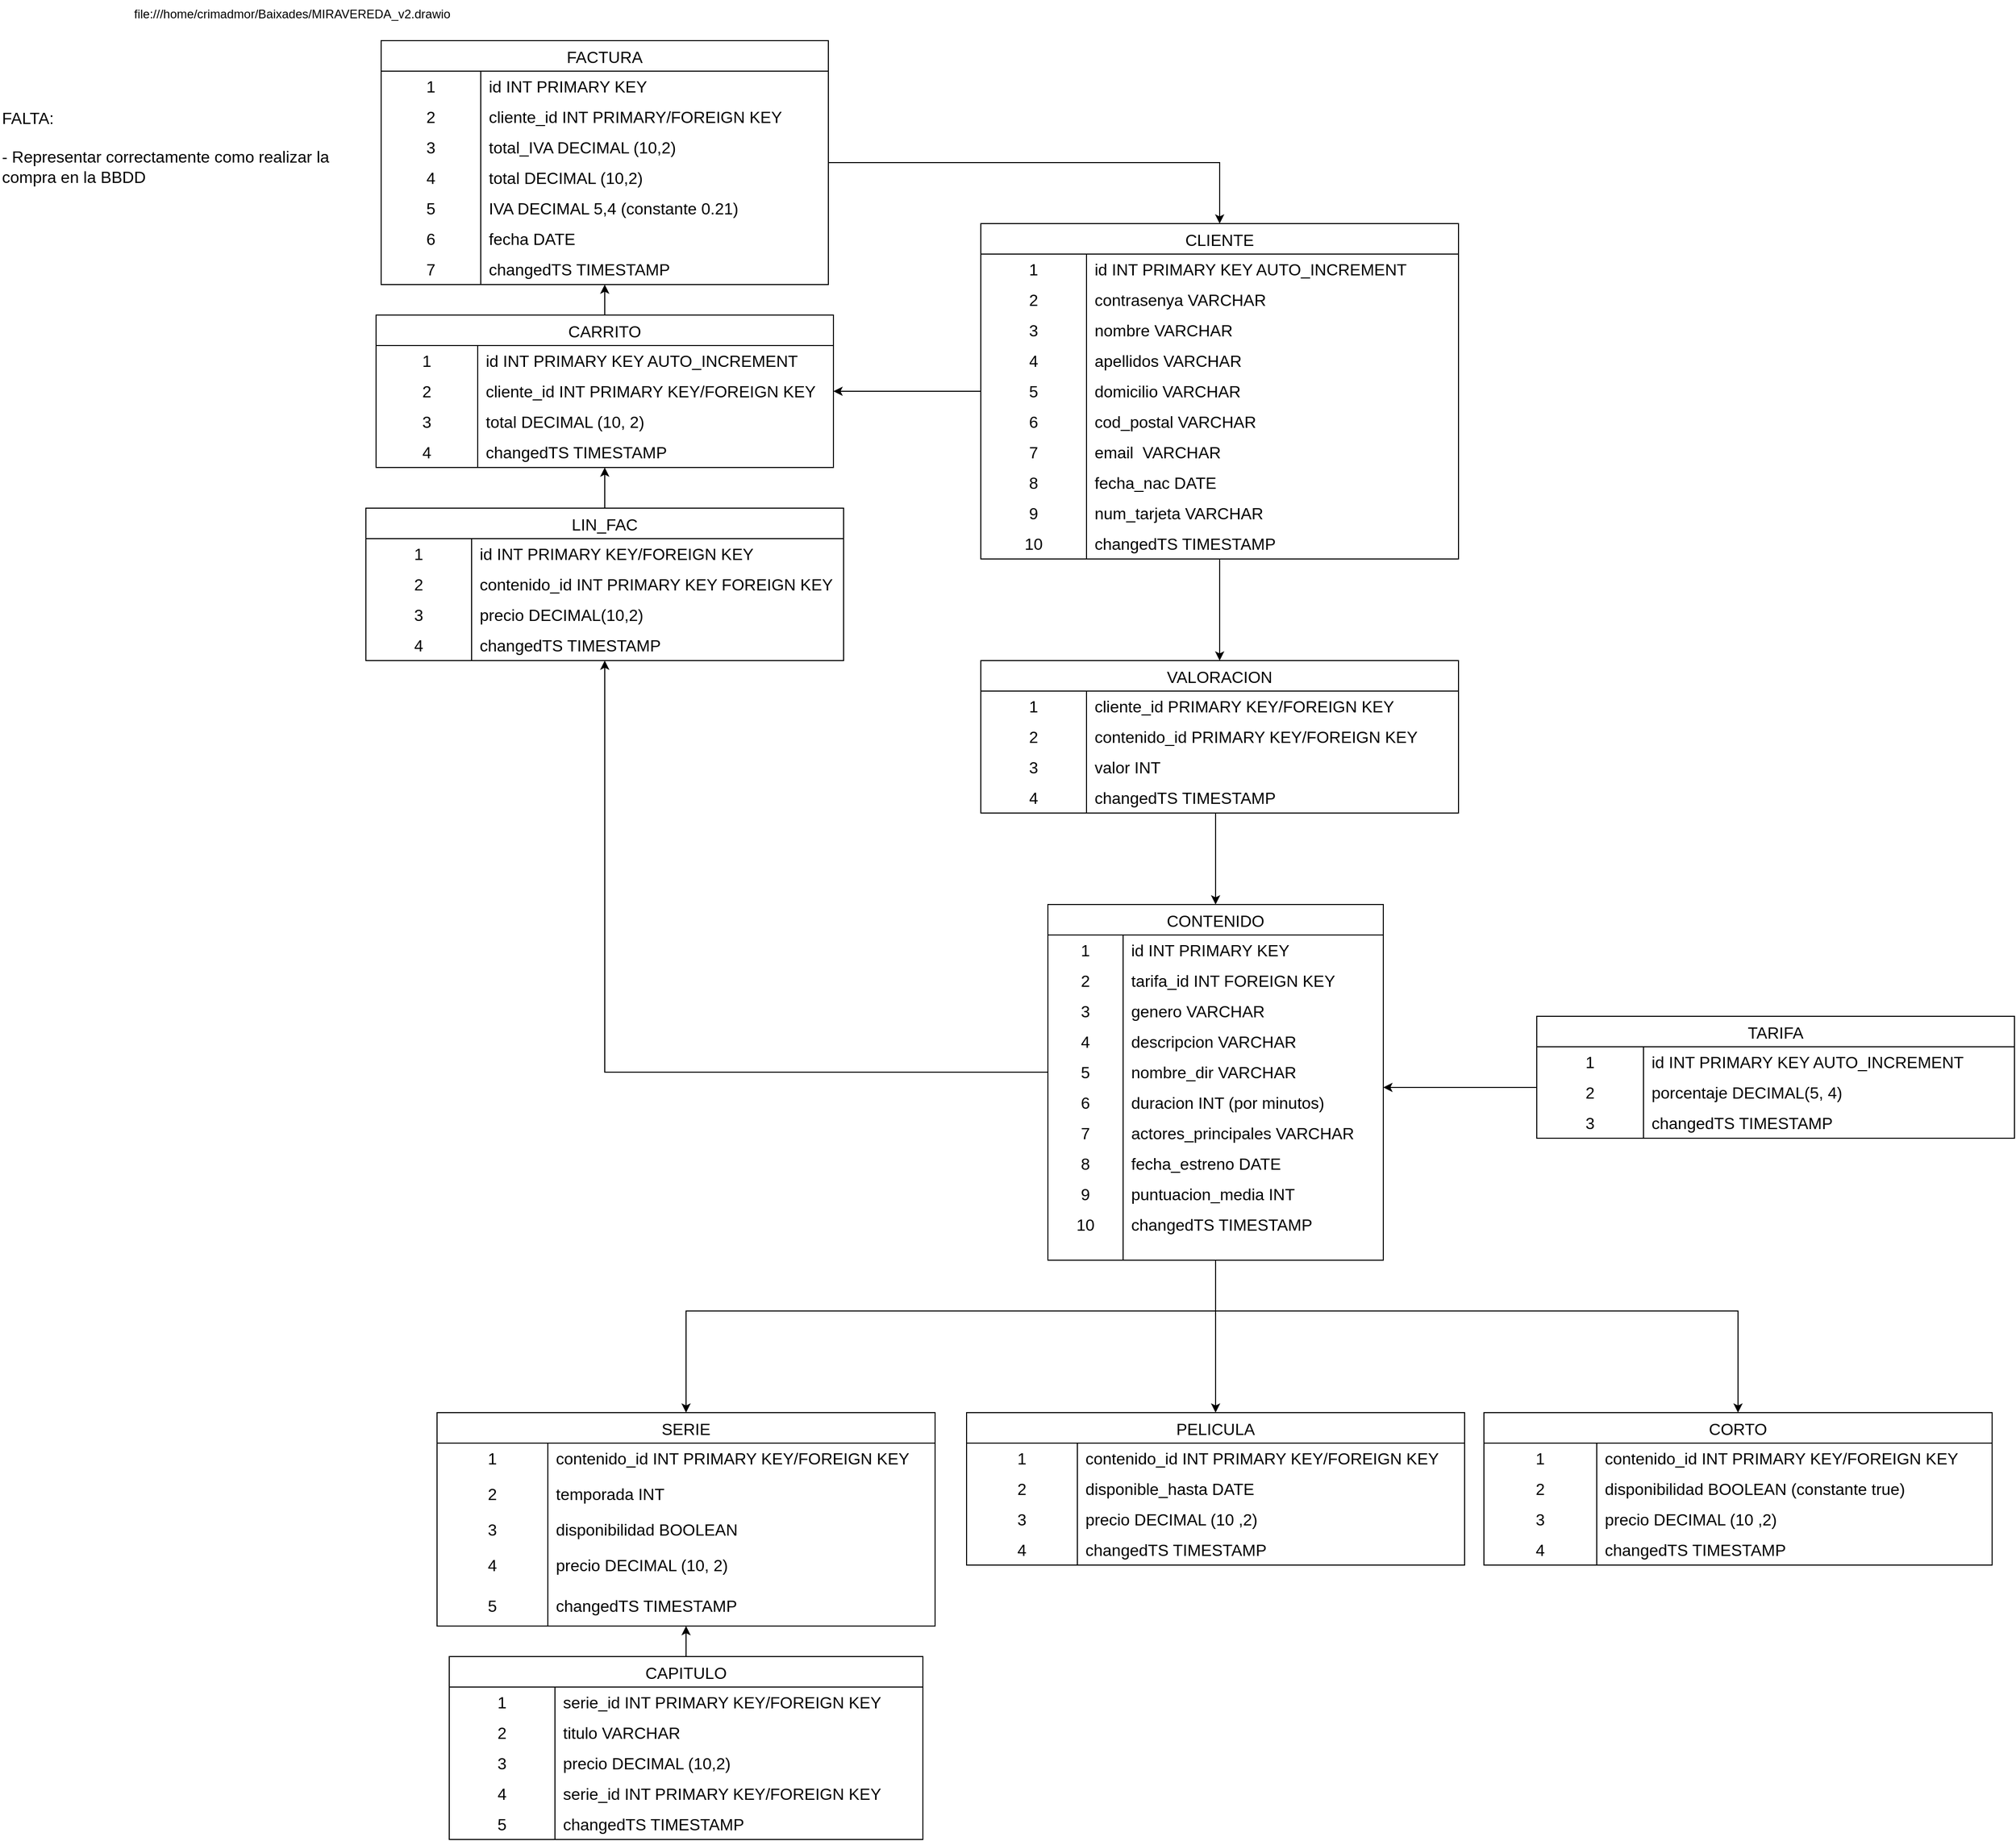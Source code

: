 <mxfile version="27.0.6">
  <diagram name="Página-1" id="KT5KRWoTqYwigQ7LO1qb">
    <mxGraphModel dx="1026" dy="579" grid="1" gridSize="10" guides="1" tooltips="1" connect="1" arrows="1" fold="1" page="1" pageScale="1" pageWidth="827" pageHeight="1169" math="0" shadow="0">
      <root>
        <mxCell id="0" />
        <mxCell id="1" parent="0" />
        <mxCell id="HQN57xrEPyGpYtiTeR6K-161" style="edgeStyle=orthogonalEdgeStyle;rounded=0;orthogonalLoop=1;jettySize=auto;html=1;entryX=1;entryY=0.5;entryDx=0;entryDy=0;" parent="1" source="HQN57xrEPyGpYtiTeR6K-1" target="HQN57xrEPyGpYtiTeR6K-155" edge="1">
          <mxGeometry relative="1" as="geometry" />
        </mxCell>
        <mxCell id="HQN57xrEPyGpYtiTeR6K-1" value="CLIENTE" style="shape=table;startSize=30;container=1;collapsible=0;childLayout=tableLayout;fixedRows=1;rowLines=0;fontStyle=0;strokeColor=default;fontSize=16;" parent="1" vertex="1">
          <mxGeometry x="975" y="410" width="470" height="330" as="geometry" />
        </mxCell>
        <mxCell id="HQN57xrEPyGpYtiTeR6K-2" value="" style="shape=tableRow;horizontal=0;startSize=0;swimlaneHead=0;swimlaneBody=0;top=0;left=0;bottom=0;right=0;collapsible=0;dropTarget=0;fillColor=none;points=[[0,0.5],[1,0.5]];portConstraint=eastwest;strokeColor=inherit;fontSize=16;" parent="HQN57xrEPyGpYtiTeR6K-1" vertex="1">
          <mxGeometry y="30" width="470" height="30" as="geometry" />
        </mxCell>
        <mxCell id="HQN57xrEPyGpYtiTeR6K-3" value="1" style="shape=partialRectangle;html=1;whiteSpace=wrap;connectable=0;fillColor=none;top=0;left=0;bottom=0;right=0;overflow=hidden;pointerEvents=1;strokeColor=inherit;fontSize=16;" parent="HQN57xrEPyGpYtiTeR6K-2" vertex="1">
          <mxGeometry width="104" height="30" as="geometry">
            <mxRectangle width="104" height="30" as="alternateBounds" />
          </mxGeometry>
        </mxCell>
        <mxCell id="HQN57xrEPyGpYtiTeR6K-4" value="id INT PRIMARY KEY AUTO_INCREMENT" style="shape=partialRectangle;html=1;whiteSpace=wrap;connectable=0;fillColor=none;top=0;left=0;bottom=0;right=0;align=left;spacingLeft=6;overflow=hidden;strokeColor=inherit;fontSize=16;" parent="HQN57xrEPyGpYtiTeR6K-2" vertex="1">
          <mxGeometry x="104" width="366" height="30" as="geometry">
            <mxRectangle width="366" height="30" as="alternateBounds" />
          </mxGeometry>
        </mxCell>
        <mxCell id="HQN57xrEPyGpYtiTeR6K-5" value="" style="shape=tableRow;horizontal=0;startSize=0;swimlaneHead=0;swimlaneBody=0;top=0;left=0;bottom=0;right=0;collapsible=0;dropTarget=0;fillColor=none;points=[[0,0.5],[1,0.5]];portConstraint=eastwest;strokeColor=inherit;fontSize=16;" parent="HQN57xrEPyGpYtiTeR6K-1" vertex="1">
          <mxGeometry y="60" width="470" height="30" as="geometry" />
        </mxCell>
        <mxCell id="HQN57xrEPyGpYtiTeR6K-6" value="2" style="shape=partialRectangle;html=1;whiteSpace=wrap;connectable=0;fillColor=none;top=0;left=0;bottom=0;right=0;overflow=hidden;strokeColor=inherit;fontSize=16;" parent="HQN57xrEPyGpYtiTeR6K-5" vertex="1">
          <mxGeometry width="104" height="30" as="geometry">
            <mxRectangle width="104" height="30" as="alternateBounds" />
          </mxGeometry>
        </mxCell>
        <mxCell id="HQN57xrEPyGpYtiTeR6K-7" value="contrasenya VARCHAR" style="shape=partialRectangle;html=1;whiteSpace=wrap;connectable=0;fillColor=none;top=0;left=0;bottom=0;right=0;align=left;spacingLeft=6;overflow=hidden;strokeColor=inherit;fontSize=16;" parent="HQN57xrEPyGpYtiTeR6K-5" vertex="1">
          <mxGeometry x="104" width="366" height="30" as="geometry">
            <mxRectangle width="366" height="30" as="alternateBounds" />
          </mxGeometry>
        </mxCell>
        <mxCell id="HQN57xrEPyGpYtiTeR6K-8" value="" style="shape=tableRow;horizontal=0;startSize=0;swimlaneHead=0;swimlaneBody=0;top=0;left=0;bottom=0;right=0;collapsible=0;dropTarget=0;fillColor=none;points=[[0,0.5],[1,0.5]];portConstraint=eastwest;strokeColor=inherit;fontSize=16;" parent="HQN57xrEPyGpYtiTeR6K-1" vertex="1">
          <mxGeometry y="90" width="470" height="30" as="geometry" />
        </mxCell>
        <mxCell id="HQN57xrEPyGpYtiTeR6K-9" value="3" style="shape=partialRectangle;html=1;whiteSpace=wrap;connectable=0;fillColor=none;top=0;left=0;bottom=0;right=0;overflow=hidden;strokeColor=inherit;fontSize=16;" parent="HQN57xrEPyGpYtiTeR6K-8" vertex="1">
          <mxGeometry width="104" height="30" as="geometry">
            <mxRectangle width="104" height="30" as="alternateBounds" />
          </mxGeometry>
        </mxCell>
        <mxCell id="HQN57xrEPyGpYtiTeR6K-10" value="nombre VARCHAR" style="shape=partialRectangle;html=1;whiteSpace=wrap;connectable=0;fillColor=none;top=0;left=0;bottom=0;right=0;align=left;spacingLeft=6;overflow=hidden;strokeColor=inherit;fontSize=16;" parent="HQN57xrEPyGpYtiTeR6K-8" vertex="1">
          <mxGeometry x="104" width="366" height="30" as="geometry">
            <mxRectangle width="366" height="30" as="alternateBounds" />
          </mxGeometry>
        </mxCell>
        <mxCell id="HQN57xrEPyGpYtiTeR6K-14" value="" style="shape=tableRow;horizontal=0;startSize=0;swimlaneHead=0;swimlaneBody=0;top=0;left=0;bottom=0;right=0;collapsible=0;dropTarget=0;fillColor=none;points=[[0,0.5],[1,0.5]];portConstraint=eastwest;strokeColor=inherit;fontSize=16;" parent="HQN57xrEPyGpYtiTeR6K-1" vertex="1">
          <mxGeometry y="120" width="470" height="30" as="geometry" />
        </mxCell>
        <mxCell id="HQN57xrEPyGpYtiTeR6K-15" value="4" style="shape=partialRectangle;html=1;whiteSpace=wrap;connectable=0;fillColor=none;top=0;left=0;bottom=0;right=0;overflow=hidden;strokeColor=inherit;fontSize=16;" parent="HQN57xrEPyGpYtiTeR6K-14" vertex="1">
          <mxGeometry width="104" height="30" as="geometry">
            <mxRectangle width="104" height="30" as="alternateBounds" />
          </mxGeometry>
        </mxCell>
        <mxCell id="HQN57xrEPyGpYtiTeR6K-16" value="apellidos VARCHAR" style="shape=partialRectangle;html=1;whiteSpace=wrap;connectable=0;fillColor=none;top=0;left=0;bottom=0;right=0;align=left;spacingLeft=6;overflow=hidden;strokeColor=inherit;fontSize=16;" parent="HQN57xrEPyGpYtiTeR6K-14" vertex="1">
          <mxGeometry x="104" width="366" height="30" as="geometry">
            <mxRectangle width="366" height="30" as="alternateBounds" />
          </mxGeometry>
        </mxCell>
        <mxCell id="HQN57xrEPyGpYtiTeR6K-17" value="" style="shape=tableRow;horizontal=0;startSize=0;swimlaneHead=0;swimlaneBody=0;top=0;left=0;bottom=0;right=0;collapsible=0;dropTarget=0;fillColor=none;points=[[0,0.5],[1,0.5]];portConstraint=eastwest;strokeColor=inherit;fontSize=16;" parent="HQN57xrEPyGpYtiTeR6K-1" vertex="1">
          <mxGeometry y="150" width="470" height="30" as="geometry" />
        </mxCell>
        <mxCell id="HQN57xrEPyGpYtiTeR6K-18" value="5" style="shape=partialRectangle;html=1;whiteSpace=wrap;connectable=0;fillColor=none;top=0;left=0;bottom=0;right=0;overflow=hidden;strokeColor=inherit;fontSize=16;" parent="HQN57xrEPyGpYtiTeR6K-17" vertex="1">
          <mxGeometry width="104" height="30" as="geometry">
            <mxRectangle width="104" height="30" as="alternateBounds" />
          </mxGeometry>
        </mxCell>
        <mxCell id="HQN57xrEPyGpYtiTeR6K-19" value="domicilio VARCHAR" style="shape=partialRectangle;html=1;whiteSpace=wrap;connectable=0;fillColor=none;top=0;left=0;bottom=0;right=0;align=left;spacingLeft=6;overflow=hidden;strokeColor=inherit;fontSize=16;" parent="HQN57xrEPyGpYtiTeR6K-17" vertex="1">
          <mxGeometry x="104" width="366" height="30" as="geometry">
            <mxRectangle width="366" height="30" as="alternateBounds" />
          </mxGeometry>
        </mxCell>
        <mxCell id="HQN57xrEPyGpYtiTeR6K-20" value="" style="shape=tableRow;horizontal=0;startSize=0;swimlaneHead=0;swimlaneBody=0;top=0;left=0;bottom=0;right=0;collapsible=0;dropTarget=0;fillColor=none;points=[[0,0.5],[1,0.5]];portConstraint=eastwest;strokeColor=inherit;fontSize=16;" parent="HQN57xrEPyGpYtiTeR6K-1" vertex="1">
          <mxGeometry y="180" width="470" height="30" as="geometry" />
        </mxCell>
        <mxCell id="HQN57xrEPyGpYtiTeR6K-21" value="6" style="shape=partialRectangle;html=1;whiteSpace=wrap;connectable=0;fillColor=none;top=0;left=0;bottom=0;right=0;overflow=hidden;strokeColor=inherit;fontSize=16;" parent="HQN57xrEPyGpYtiTeR6K-20" vertex="1">
          <mxGeometry width="104" height="30" as="geometry">
            <mxRectangle width="104" height="30" as="alternateBounds" />
          </mxGeometry>
        </mxCell>
        <mxCell id="HQN57xrEPyGpYtiTeR6K-22" value="cod_postal VARCHAR" style="shape=partialRectangle;html=1;whiteSpace=wrap;connectable=0;fillColor=none;top=0;left=0;bottom=0;right=0;align=left;spacingLeft=6;overflow=hidden;strokeColor=inherit;fontSize=16;" parent="HQN57xrEPyGpYtiTeR6K-20" vertex="1">
          <mxGeometry x="104" width="366" height="30" as="geometry">
            <mxRectangle width="366" height="30" as="alternateBounds" />
          </mxGeometry>
        </mxCell>
        <mxCell id="HQN57xrEPyGpYtiTeR6K-23" value="" style="shape=tableRow;horizontal=0;startSize=0;swimlaneHead=0;swimlaneBody=0;top=0;left=0;bottom=0;right=0;collapsible=0;dropTarget=0;fillColor=none;points=[[0,0.5],[1,0.5]];portConstraint=eastwest;strokeColor=inherit;fontSize=16;" parent="HQN57xrEPyGpYtiTeR6K-1" vertex="1">
          <mxGeometry y="210" width="470" height="30" as="geometry" />
        </mxCell>
        <mxCell id="HQN57xrEPyGpYtiTeR6K-24" value="7" style="shape=partialRectangle;html=1;whiteSpace=wrap;connectable=0;fillColor=none;top=0;left=0;bottom=0;right=0;overflow=hidden;strokeColor=inherit;fontSize=16;" parent="HQN57xrEPyGpYtiTeR6K-23" vertex="1">
          <mxGeometry width="104" height="30" as="geometry">
            <mxRectangle width="104" height="30" as="alternateBounds" />
          </mxGeometry>
        </mxCell>
        <mxCell id="HQN57xrEPyGpYtiTeR6K-25" value="email&amp;nbsp; VARCHAR" style="shape=partialRectangle;html=1;whiteSpace=wrap;connectable=0;fillColor=none;top=0;left=0;bottom=0;right=0;align=left;spacingLeft=6;overflow=hidden;strokeColor=inherit;fontSize=16;" parent="HQN57xrEPyGpYtiTeR6K-23" vertex="1">
          <mxGeometry x="104" width="366" height="30" as="geometry">
            <mxRectangle width="366" height="30" as="alternateBounds" />
          </mxGeometry>
        </mxCell>
        <mxCell id="HQN57xrEPyGpYtiTeR6K-26" value="" style="shape=tableRow;horizontal=0;startSize=0;swimlaneHead=0;swimlaneBody=0;top=0;left=0;bottom=0;right=0;collapsible=0;dropTarget=0;fillColor=none;points=[[0,0.5],[1,0.5]];portConstraint=eastwest;strokeColor=inherit;fontSize=16;" parent="HQN57xrEPyGpYtiTeR6K-1" vertex="1">
          <mxGeometry y="240" width="470" height="30" as="geometry" />
        </mxCell>
        <mxCell id="HQN57xrEPyGpYtiTeR6K-27" value="8" style="shape=partialRectangle;html=1;whiteSpace=wrap;connectable=0;fillColor=none;top=0;left=0;bottom=0;right=0;overflow=hidden;strokeColor=inherit;fontSize=16;" parent="HQN57xrEPyGpYtiTeR6K-26" vertex="1">
          <mxGeometry width="104" height="30" as="geometry">
            <mxRectangle width="104" height="30" as="alternateBounds" />
          </mxGeometry>
        </mxCell>
        <mxCell id="HQN57xrEPyGpYtiTeR6K-28" value="fecha_nac DATE" style="shape=partialRectangle;html=1;whiteSpace=wrap;connectable=0;fillColor=none;top=0;left=0;bottom=0;right=0;align=left;spacingLeft=6;overflow=hidden;strokeColor=inherit;fontSize=16;" parent="HQN57xrEPyGpYtiTeR6K-26" vertex="1">
          <mxGeometry x="104" width="366" height="30" as="geometry">
            <mxRectangle width="366" height="30" as="alternateBounds" />
          </mxGeometry>
        </mxCell>
        <mxCell id="HQN57xrEPyGpYtiTeR6K-54" value="" style="shape=tableRow;horizontal=0;startSize=0;swimlaneHead=0;swimlaneBody=0;top=0;left=0;bottom=0;right=0;collapsible=0;dropTarget=0;fillColor=none;points=[[0,0.5],[1,0.5]];portConstraint=eastwest;strokeColor=inherit;fontSize=16;" parent="HQN57xrEPyGpYtiTeR6K-1" vertex="1">
          <mxGeometry y="270" width="470" height="30" as="geometry" />
        </mxCell>
        <mxCell id="HQN57xrEPyGpYtiTeR6K-55" value="9" style="shape=partialRectangle;html=1;whiteSpace=wrap;connectable=0;fillColor=none;top=0;left=0;bottom=0;right=0;overflow=hidden;strokeColor=inherit;fontSize=16;" parent="HQN57xrEPyGpYtiTeR6K-54" vertex="1">
          <mxGeometry width="104" height="30" as="geometry">
            <mxRectangle width="104" height="30" as="alternateBounds" />
          </mxGeometry>
        </mxCell>
        <mxCell id="HQN57xrEPyGpYtiTeR6K-56" value="num_tarjeta VARCHAR" style="shape=partialRectangle;html=1;whiteSpace=wrap;connectable=0;fillColor=none;top=0;left=0;bottom=0;right=0;align=left;spacingLeft=6;overflow=hidden;strokeColor=inherit;fontSize=16;" parent="HQN57xrEPyGpYtiTeR6K-54" vertex="1">
          <mxGeometry x="104" width="366" height="30" as="geometry">
            <mxRectangle width="366" height="30" as="alternateBounds" />
          </mxGeometry>
        </mxCell>
        <mxCell id="HQN57xrEPyGpYtiTeR6K-265" value="" style="shape=tableRow;horizontal=0;startSize=0;swimlaneHead=0;swimlaneBody=0;top=0;left=0;bottom=0;right=0;collapsible=0;dropTarget=0;fillColor=none;points=[[0,0.5],[1,0.5]];portConstraint=eastwest;strokeColor=inherit;fontSize=16;" parent="HQN57xrEPyGpYtiTeR6K-1" vertex="1">
          <mxGeometry y="300" width="470" height="30" as="geometry" />
        </mxCell>
        <mxCell id="HQN57xrEPyGpYtiTeR6K-266" value="10" style="shape=partialRectangle;html=1;whiteSpace=wrap;connectable=0;fillColor=none;top=0;left=0;bottom=0;right=0;overflow=hidden;strokeColor=inherit;fontSize=16;" parent="HQN57xrEPyGpYtiTeR6K-265" vertex="1">
          <mxGeometry width="104" height="30" as="geometry">
            <mxRectangle width="104" height="30" as="alternateBounds" />
          </mxGeometry>
        </mxCell>
        <mxCell id="HQN57xrEPyGpYtiTeR6K-267" value="changedTS TIMESTAMP" style="shape=partialRectangle;html=1;whiteSpace=wrap;connectable=0;fillColor=none;top=0;left=0;bottom=0;right=0;align=left;spacingLeft=6;overflow=hidden;strokeColor=inherit;fontSize=16;" parent="HQN57xrEPyGpYtiTeR6K-265" vertex="1">
          <mxGeometry x="104" width="366" height="30" as="geometry">
            <mxRectangle width="366" height="30" as="alternateBounds" />
          </mxGeometry>
        </mxCell>
        <mxCell id="3QBo7tCKn3bmK9ghBPKZ-17" style="edgeStyle=orthogonalEdgeStyle;rounded=0;orthogonalLoop=1;jettySize=auto;html=1;entryX=0.5;entryY=0;entryDx=0;entryDy=0;" parent="1" source="HQN57xrEPyGpYtiTeR6K-57" target="HQN57xrEPyGpYtiTeR6K-98" edge="1">
          <mxGeometry relative="1" as="geometry">
            <Array as="points">
              <mxPoint x="1206" y="1480" />
              <mxPoint x="685" y="1480" />
            </Array>
          </mxGeometry>
        </mxCell>
        <mxCell id="HQN57xrEPyGpYtiTeR6K-57" value="CONTENIDO" style="shape=table;startSize=30;container=1;collapsible=0;childLayout=tableLayout;fixedRows=1;rowLines=0;fontStyle=0;strokeColor=default;fontSize=16;" parent="1" vertex="1">
          <mxGeometry x="1041" y="1080" width="330" height="350" as="geometry" />
        </mxCell>
        <mxCell id="HQN57xrEPyGpYtiTeR6K-58" value="" style="shape=tableRow;horizontal=0;startSize=0;swimlaneHead=0;swimlaneBody=0;top=0;left=0;bottom=0;right=0;collapsible=0;dropTarget=0;fillColor=none;points=[[0,0.5],[1,0.5]];portConstraint=eastwest;strokeColor=inherit;fontSize=16;" parent="HQN57xrEPyGpYtiTeR6K-57" vertex="1">
          <mxGeometry y="30" width="330" height="30" as="geometry" />
        </mxCell>
        <mxCell id="HQN57xrEPyGpYtiTeR6K-59" value="1" style="shape=partialRectangle;html=1;whiteSpace=wrap;connectable=0;fillColor=none;top=0;left=0;bottom=0;right=0;overflow=hidden;pointerEvents=1;strokeColor=inherit;fontSize=16;" parent="HQN57xrEPyGpYtiTeR6K-58" vertex="1">
          <mxGeometry width="74" height="30" as="geometry">
            <mxRectangle width="74" height="30" as="alternateBounds" />
          </mxGeometry>
        </mxCell>
        <mxCell id="HQN57xrEPyGpYtiTeR6K-60" value="id INT PRIMARY KEY" style="shape=partialRectangle;html=1;whiteSpace=wrap;connectable=0;fillColor=none;top=0;left=0;bottom=0;right=0;align=left;spacingLeft=6;overflow=hidden;strokeColor=inherit;fontSize=16;" parent="HQN57xrEPyGpYtiTeR6K-58" vertex="1">
          <mxGeometry x="74" width="256" height="30" as="geometry">
            <mxRectangle width="256" height="30" as="alternateBounds" />
          </mxGeometry>
        </mxCell>
        <mxCell id="HQN57xrEPyGpYtiTeR6K-61" value="" style="shape=tableRow;horizontal=0;startSize=0;swimlaneHead=0;swimlaneBody=0;top=0;left=0;bottom=0;right=0;collapsible=0;dropTarget=0;fillColor=none;points=[[0,0.5],[1,0.5]];portConstraint=eastwest;strokeColor=inherit;fontSize=16;" parent="HQN57xrEPyGpYtiTeR6K-57" vertex="1">
          <mxGeometry y="60" width="330" height="30" as="geometry" />
        </mxCell>
        <mxCell id="HQN57xrEPyGpYtiTeR6K-62" value="2" style="shape=partialRectangle;html=1;whiteSpace=wrap;connectable=0;fillColor=none;top=0;left=0;bottom=0;right=0;overflow=hidden;strokeColor=inherit;fontSize=16;" parent="HQN57xrEPyGpYtiTeR6K-61" vertex="1">
          <mxGeometry width="74" height="30" as="geometry">
            <mxRectangle width="74" height="30" as="alternateBounds" />
          </mxGeometry>
        </mxCell>
        <mxCell id="HQN57xrEPyGpYtiTeR6K-63" value="tarifa_id INT FOREIGN KEY" style="shape=partialRectangle;html=1;whiteSpace=wrap;connectable=0;fillColor=none;top=0;left=0;bottom=0;right=0;align=left;spacingLeft=6;overflow=hidden;strokeColor=inherit;fontSize=16;" parent="HQN57xrEPyGpYtiTeR6K-61" vertex="1">
          <mxGeometry x="74" width="256" height="30" as="geometry">
            <mxRectangle width="256" height="30" as="alternateBounds" />
          </mxGeometry>
        </mxCell>
        <mxCell id="HQN57xrEPyGpYtiTeR6K-64" value="" style="shape=tableRow;horizontal=0;startSize=0;swimlaneHead=0;swimlaneBody=0;top=0;left=0;bottom=0;right=0;collapsible=0;dropTarget=0;fillColor=none;points=[[0,0.5],[1,0.5]];portConstraint=eastwest;strokeColor=inherit;fontSize=16;" parent="HQN57xrEPyGpYtiTeR6K-57" vertex="1">
          <mxGeometry y="90" width="330" height="30" as="geometry" />
        </mxCell>
        <mxCell id="HQN57xrEPyGpYtiTeR6K-65" value="3" style="shape=partialRectangle;html=1;whiteSpace=wrap;connectable=0;fillColor=none;top=0;left=0;bottom=0;right=0;overflow=hidden;strokeColor=inherit;fontSize=16;" parent="HQN57xrEPyGpYtiTeR6K-64" vertex="1">
          <mxGeometry width="74" height="30" as="geometry">
            <mxRectangle width="74" height="30" as="alternateBounds" />
          </mxGeometry>
        </mxCell>
        <mxCell id="HQN57xrEPyGpYtiTeR6K-66" value="genero VARCHAR" style="shape=partialRectangle;html=1;whiteSpace=wrap;connectable=0;fillColor=none;top=0;left=0;bottom=0;right=0;align=left;spacingLeft=6;overflow=hidden;strokeColor=inherit;fontSize=16;" parent="HQN57xrEPyGpYtiTeR6K-64" vertex="1">
          <mxGeometry x="74" width="256" height="30" as="geometry">
            <mxRectangle width="256" height="30" as="alternateBounds" />
          </mxGeometry>
        </mxCell>
        <mxCell id="HQN57xrEPyGpYtiTeR6K-67" value="" style="shape=tableRow;horizontal=0;startSize=0;swimlaneHead=0;swimlaneBody=0;top=0;left=0;bottom=0;right=0;collapsible=0;dropTarget=0;fillColor=none;points=[[0,0.5],[1,0.5]];portConstraint=eastwest;strokeColor=inherit;fontSize=16;" parent="HQN57xrEPyGpYtiTeR6K-57" vertex="1">
          <mxGeometry y="120" width="330" height="30" as="geometry" />
        </mxCell>
        <mxCell id="HQN57xrEPyGpYtiTeR6K-68" value="4" style="shape=partialRectangle;html=1;whiteSpace=wrap;connectable=0;fillColor=none;top=0;left=0;bottom=0;right=0;overflow=hidden;strokeColor=inherit;fontSize=16;" parent="HQN57xrEPyGpYtiTeR6K-67" vertex="1">
          <mxGeometry width="74" height="30" as="geometry">
            <mxRectangle width="74" height="30" as="alternateBounds" />
          </mxGeometry>
        </mxCell>
        <mxCell id="HQN57xrEPyGpYtiTeR6K-69" value="descripcion VARCHAR" style="shape=partialRectangle;html=1;whiteSpace=wrap;connectable=0;fillColor=none;top=0;left=0;bottom=0;right=0;align=left;spacingLeft=6;overflow=hidden;strokeColor=inherit;fontSize=16;" parent="HQN57xrEPyGpYtiTeR6K-67" vertex="1">
          <mxGeometry x="74" width="256" height="30" as="geometry">
            <mxRectangle width="256" height="30" as="alternateBounds" />
          </mxGeometry>
        </mxCell>
        <mxCell id="HQN57xrEPyGpYtiTeR6K-70" value="" style="shape=tableRow;horizontal=0;startSize=0;swimlaneHead=0;swimlaneBody=0;top=0;left=0;bottom=0;right=0;collapsible=0;dropTarget=0;fillColor=none;points=[[0,0.5],[1,0.5]];portConstraint=eastwest;strokeColor=inherit;fontSize=16;" parent="HQN57xrEPyGpYtiTeR6K-57" vertex="1">
          <mxGeometry y="150" width="330" height="30" as="geometry" />
        </mxCell>
        <mxCell id="HQN57xrEPyGpYtiTeR6K-71" value="5" style="shape=partialRectangle;html=1;whiteSpace=wrap;connectable=0;fillColor=none;top=0;left=0;bottom=0;right=0;overflow=hidden;strokeColor=inherit;fontSize=16;" parent="HQN57xrEPyGpYtiTeR6K-70" vertex="1">
          <mxGeometry width="74" height="30" as="geometry">
            <mxRectangle width="74" height="30" as="alternateBounds" />
          </mxGeometry>
        </mxCell>
        <mxCell id="HQN57xrEPyGpYtiTeR6K-72" value="nombre_dir VARCHAR" style="shape=partialRectangle;html=1;whiteSpace=wrap;connectable=0;fillColor=none;top=0;left=0;bottom=0;right=0;align=left;spacingLeft=6;overflow=hidden;strokeColor=inherit;fontSize=16;" parent="HQN57xrEPyGpYtiTeR6K-70" vertex="1">
          <mxGeometry x="74" width="256" height="30" as="geometry">
            <mxRectangle width="256" height="30" as="alternateBounds" />
          </mxGeometry>
        </mxCell>
        <mxCell id="HQN57xrEPyGpYtiTeR6K-73" value="" style="shape=tableRow;horizontal=0;startSize=0;swimlaneHead=0;swimlaneBody=0;top=0;left=0;bottom=0;right=0;collapsible=0;dropTarget=0;fillColor=none;points=[[0,0.5],[1,0.5]];portConstraint=eastwest;strokeColor=inherit;fontSize=16;" parent="HQN57xrEPyGpYtiTeR6K-57" vertex="1">
          <mxGeometry y="180" width="330" height="30" as="geometry" />
        </mxCell>
        <mxCell id="HQN57xrEPyGpYtiTeR6K-74" value="6" style="shape=partialRectangle;html=1;whiteSpace=wrap;connectable=0;fillColor=none;top=0;left=0;bottom=0;right=0;overflow=hidden;strokeColor=inherit;fontSize=16;" parent="HQN57xrEPyGpYtiTeR6K-73" vertex="1">
          <mxGeometry width="74" height="30" as="geometry">
            <mxRectangle width="74" height="30" as="alternateBounds" />
          </mxGeometry>
        </mxCell>
        <mxCell id="HQN57xrEPyGpYtiTeR6K-75" value="duracion INT (por minutos)" style="shape=partialRectangle;html=1;whiteSpace=wrap;connectable=0;fillColor=none;top=0;left=0;bottom=0;right=0;align=left;spacingLeft=6;overflow=hidden;strokeColor=inherit;fontSize=16;" parent="HQN57xrEPyGpYtiTeR6K-73" vertex="1">
          <mxGeometry x="74" width="256" height="30" as="geometry">
            <mxRectangle width="256" height="30" as="alternateBounds" />
          </mxGeometry>
        </mxCell>
        <mxCell id="HQN57xrEPyGpYtiTeR6K-76" value="" style="shape=tableRow;horizontal=0;startSize=0;swimlaneHead=0;swimlaneBody=0;top=0;left=0;bottom=0;right=0;collapsible=0;dropTarget=0;fillColor=none;points=[[0,0.5],[1,0.5]];portConstraint=eastwest;strokeColor=inherit;fontSize=16;" parent="HQN57xrEPyGpYtiTeR6K-57" vertex="1">
          <mxGeometry y="210" width="330" height="30" as="geometry" />
        </mxCell>
        <mxCell id="HQN57xrEPyGpYtiTeR6K-77" value="7" style="shape=partialRectangle;html=1;whiteSpace=wrap;connectable=0;fillColor=none;top=0;left=0;bottom=0;right=0;overflow=hidden;strokeColor=inherit;fontSize=16;" parent="HQN57xrEPyGpYtiTeR6K-76" vertex="1">
          <mxGeometry width="74" height="30" as="geometry">
            <mxRectangle width="74" height="30" as="alternateBounds" />
          </mxGeometry>
        </mxCell>
        <mxCell id="HQN57xrEPyGpYtiTeR6K-78" value="actores_principales VARCHAR" style="shape=partialRectangle;html=1;whiteSpace=wrap;connectable=0;fillColor=none;top=0;left=0;bottom=0;right=0;align=left;spacingLeft=6;overflow=hidden;strokeColor=inherit;fontSize=16;" parent="HQN57xrEPyGpYtiTeR6K-76" vertex="1">
          <mxGeometry x="74" width="256" height="30" as="geometry">
            <mxRectangle width="256" height="30" as="alternateBounds" />
          </mxGeometry>
        </mxCell>
        <mxCell id="HQN57xrEPyGpYtiTeR6K-79" value="" style="shape=tableRow;horizontal=0;startSize=0;swimlaneHead=0;swimlaneBody=0;top=0;left=0;bottom=0;right=0;collapsible=0;dropTarget=0;fillColor=none;points=[[0,0.5],[1,0.5]];portConstraint=eastwest;strokeColor=inherit;fontSize=16;" parent="HQN57xrEPyGpYtiTeR6K-57" vertex="1">
          <mxGeometry y="240" width="330" height="30" as="geometry" />
        </mxCell>
        <mxCell id="HQN57xrEPyGpYtiTeR6K-80" value="8" style="shape=partialRectangle;html=1;whiteSpace=wrap;connectable=0;fillColor=none;top=0;left=0;bottom=0;right=0;overflow=hidden;strokeColor=inherit;fontSize=16;" parent="HQN57xrEPyGpYtiTeR6K-79" vertex="1">
          <mxGeometry width="74" height="30" as="geometry">
            <mxRectangle width="74" height="30" as="alternateBounds" />
          </mxGeometry>
        </mxCell>
        <mxCell id="HQN57xrEPyGpYtiTeR6K-81" value="fecha_estreno DATE" style="shape=partialRectangle;html=1;whiteSpace=wrap;connectable=0;fillColor=none;top=0;left=0;bottom=0;right=0;align=left;spacingLeft=6;overflow=hidden;strokeColor=inherit;fontSize=16;" parent="HQN57xrEPyGpYtiTeR6K-79" vertex="1">
          <mxGeometry x="74" width="256" height="30" as="geometry">
            <mxRectangle width="256" height="30" as="alternateBounds" />
          </mxGeometry>
        </mxCell>
        <mxCell id="HQN57xrEPyGpYtiTeR6K-82" value="" style="shape=tableRow;horizontal=0;startSize=0;swimlaneHead=0;swimlaneBody=0;top=0;left=0;bottom=0;right=0;collapsible=0;dropTarget=0;fillColor=none;points=[[0,0.5],[1,0.5]];portConstraint=eastwest;strokeColor=inherit;fontSize=16;" parent="HQN57xrEPyGpYtiTeR6K-57" vertex="1">
          <mxGeometry y="270" width="330" height="30" as="geometry" />
        </mxCell>
        <mxCell id="HQN57xrEPyGpYtiTeR6K-83" value="9" style="shape=partialRectangle;html=1;whiteSpace=wrap;connectable=0;fillColor=none;top=0;left=0;bottom=0;right=0;overflow=hidden;strokeColor=inherit;fontSize=16;" parent="HQN57xrEPyGpYtiTeR6K-82" vertex="1">
          <mxGeometry width="74" height="30" as="geometry">
            <mxRectangle width="74" height="30" as="alternateBounds" />
          </mxGeometry>
        </mxCell>
        <mxCell id="HQN57xrEPyGpYtiTeR6K-84" value="puntuacion_media INT" style="shape=partialRectangle;html=1;whiteSpace=wrap;connectable=0;fillColor=none;top=0;left=0;bottom=0;right=0;align=left;spacingLeft=6;overflow=hidden;strokeColor=inherit;fontSize=16;" parent="HQN57xrEPyGpYtiTeR6K-82" vertex="1">
          <mxGeometry x="74" width="256" height="30" as="geometry">
            <mxRectangle width="256" height="30" as="alternateBounds" />
          </mxGeometry>
        </mxCell>
        <mxCell id="HQN57xrEPyGpYtiTeR6K-85" value="" style="shape=tableRow;horizontal=0;startSize=0;swimlaneHead=0;swimlaneBody=0;top=0;left=0;bottom=0;right=0;collapsible=0;dropTarget=0;fillColor=none;points=[[0,0.5],[1,0.5]];portConstraint=eastwest;strokeColor=inherit;fontSize=16;" parent="HQN57xrEPyGpYtiTeR6K-57" vertex="1">
          <mxGeometry y="300" width="330" height="30" as="geometry" />
        </mxCell>
        <mxCell id="HQN57xrEPyGpYtiTeR6K-86" value="10" style="shape=partialRectangle;html=1;whiteSpace=wrap;connectable=0;fillColor=none;top=0;left=0;bottom=0;right=0;overflow=hidden;strokeColor=inherit;fontSize=16;" parent="HQN57xrEPyGpYtiTeR6K-85" vertex="1">
          <mxGeometry width="74" height="30" as="geometry">
            <mxRectangle width="74" height="30" as="alternateBounds" />
          </mxGeometry>
        </mxCell>
        <mxCell id="HQN57xrEPyGpYtiTeR6K-87" value="changedTS TIMESTAMP" style="shape=partialRectangle;html=1;whiteSpace=wrap;connectable=0;fillColor=none;top=0;left=0;bottom=0;right=0;align=left;spacingLeft=6;overflow=hidden;strokeColor=inherit;fontSize=16;" parent="HQN57xrEPyGpYtiTeR6K-85" vertex="1">
          <mxGeometry x="74" width="256" height="30" as="geometry">
            <mxRectangle width="256" height="30" as="alternateBounds" />
          </mxGeometry>
        </mxCell>
        <mxCell id="HQN57xrEPyGpYtiTeR6K-221" value="" style="shape=tableRow;horizontal=0;startSize=0;swimlaneHead=0;swimlaneBody=0;top=0;left=0;bottom=0;right=0;collapsible=0;dropTarget=0;fillColor=none;points=[[0,0.5],[1,0.5]];portConstraint=eastwest;strokeColor=inherit;fontSize=16;" parent="HQN57xrEPyGpYtiTeR6K-57" vertex="1">
          <mxGeometry y="330" width="330" height="20" as="geometry" />
        </mxCell>
        <mxCell id="HQN57xrEPyGpYtiTeR6K-222" value="" style="shape=partialRectangle;html=1;whiteSpace=wrap;connectable=0;fillColor=none;top=0;left=0;bottom=0;right=0;overflow=hidden;strokeColor=inherit;fontSize=16;" parent="HQN57xrEPyGpYtiTeR6K-221" vertex="1">
          <mxGeometry width="74" height="20" as="geometry">
            <mxRectangle width="74" height="20" as="alternateBounds" />
          </mxGeometry>
        </mxCell>
        <mxCell id="HQN57xrEPyGpYtiTeR6K-223" value="" style="shape=partialRectangle;html=1;whiteSpace=wrap;connectable=0;fillColor=none;top=0;left=0;bottom=0;right=0;align=left;spacingLeft=6;overflow=hidden;strokeColor=inherit;fontSize=16;" parent="HQN57xrEPyGpYtiTeR6K-221" vertex="1">
          <mxGeometry x="74" width="256" height="20" as="geometry">
            <mxRectangle width="256" height="20" as="alternateBounds" />
          </mxGeometry>
        </mxCell>
        <mxCell id="HQN57xrEPyGpYtiTeR6K-88" value="PELICULA" style="shape=table;startSize=30;container=1;collapsible=0;childLayout=tableLayout;fixedRows=1;rowLines=0;fontStyle=0;strokeColor=default;fontSize=16;" parent="1" vertex="1">
          <mxGeometry x="961" y="1580" width="490" height="150" as="geometry" />
        </mxCell>
        <mxCell id="HQN57xrEPyGpYtiTeR6K-89" value="" style="shape=tableRow;horizontal=0;startSize=0;swimlaneHead=0;swimlaneBody=0;top=0;left=0;bottom=0;right=0;collapsible=0;dropTarget=0;fillColor=none;points=[[0,0.5],[1,0.5]];portConstraint=eastwest;strokeColor=inherit;fontSize=16;" parent="HQN57xrEPyGpYtiTeR6K-88" vertex="1">
          <mxGeometry y="30" width="490" height="30" as="geometry" />
        </mxCell>
        <mxCell id="HQN57xrEPyGpYtiTeR6K-90" value="1" style="shape=partialRectangle;html=1;whiteSpace=wrap;connectable=0;fillColor=none;top=0;left=0;bottom=0;right=0;overflow=hidden;pointerEvents=1;strokeColor=inherit;fontSize=16;" parent="HQN57xrEPyGpYtiTeR6K-89" vertex="1">
          <mxGeometry width="109" height="30" as="geometry">
            <mxRectangle width="109" height="30" as="alternateBounds" />
          </mxGeometry>
        </mxCell>
        <mxCell id="HQN57xrEPyGpYtiTeR6K-91" value="contenido_id INT PRIMARY KEY/FOREIGN KEY" style="shape=partialRectangle;html=1;whiteSpace=wrap;connectable=0;fillColor=none;top=0;left=0;bottom=0;right=0;align=left;spacingLeft=6;overflow=hidden;strokeColor=inherit;fontSize=16;" parent="HQN57xrEPyGpYtiTeR6K-89" vertex="1">
          <mxGeometry x="109" width="381" height="30" as="geometry">
            <mxRectangle width="381" height="30" as="alternateBounds" />
          </mxGeometry>
        </mxCell>
        <mxCell id="HQN57xrEPyGpYtiTeR6K-92" value="" style="shape=tableRow;horizontal=0;startSize=0;swimlaneHead=0;swimlaneBody=0;top=0;left=0;bottom=0;right=0;collapsible=0;dropTarget=0;fillColor=none;points=[[0,0.5],[1,0.5]];portConstraint=eastwest;strokeColor=inherit;fontSize=16;" parent="HQN57xrEPyGpYtiTeR6K-88" vertex="1">
          <mxGeometry y="60" width="490" height="30" as="geometry" />
        </mxCell>
        <mxCell id="HQN57xrEPyGpYtiTeR6K-93" value="2" style="shape=partialRectangle;html=1;whiteSpace=wrap;connectable=0;fillColor=none;top=0;left=0;bottom=0;right=0;overflow=hidden;strokeColor=inherit;fontSize=16;" parent="HQN57xrEPyGpYtiTeR6K-92" vertex="1">
          <mxGeometry width="109" height="30" as="geometry">
            <mxRectangle width="109" height="30" as="alternateBounds" />
          </mxGeometry>
        </mxCell>
        <mxCell id="HQN57xrEPyGpYtiTeR6K-94" value="disponible_hasta DATE" style="shape=partialRectangle;html=1;whiteSpace=wrap;connectable=0;fillColor=none;top=0;left=0;bottom=0;right=0;align=left;spacingLeft=6;overflow=hidden;strokeColor=inherit;fontSize=16;" parent="HQN57xrEPyGpYtiTeR6K-92" vertex="1">
          <mxGeometry x="109" width="381" height="30" as="geometry">
            <mxRectangle width="381" height="30" as="alternateBounds" />
          </mxGeometry>
        </mxCell>
        <mxCell id="HQN57xrEPyGpYtiTeR6K-95" value="" style="shape=tableRow;horizontal=0;startSize=0;swimlaneHead=0;swimlaneBody=0;top=0;left=0;bottom=0;right=0;collapsible=0;dropTarget=0;fillColor=none;points=[[0,0.5],[1,0.5]];portConstraint=eastwest;strokeColor=inherit;fontSize=16;" parent="HQN57xrEPyGpYtiTeR6K-88" vertex="1">
          <mxGeometry y="90" width="490" height="30" as="geometry" />
        </mxCell>
        <mxCell id="HQN57xrEPyGpYtiTeR6K-96" value="3" style="shape=partialRectangle;html=1;whiteSpace=wrap;connectable=0;fillColor=none;top=0;left=0;bottom=0;right=0;overflow=hidden;strokeColor=inherit;fontSize=16;" parent="HQN57xrEPyGpYtiTeR6K-95" vertex="1">
          <mxGeometry width="109" height="30" as="geometry">
            <mxRectangle width="109" height="30" as="alternateBounds" />
          </mxGeometry>
        </mxCell>
        <mxCell id="HQN57xrEPyGpYtiTeR6K-97" value="precio DECIMAL (10 ,2)" style="shape=partialRectangle;html=1;whiteSpace=wrap;connectable=0;fillColor=none;top=0;left=0;bottom=0;right=0;align=left;spacingLeft=6;overflow=hidden;strokeColor=inherit;fontSize=16;" parent="HQN57xrEPyGpYtiTeR6K-95" vertex="1">
          <mxGeometry x="109" width="381" height="30" as="geometry">
            <mxRectangle width="381" height="30" as="alternateBounds" />
          </mxGeometry>
        </mxCell>
        <mxCell id="3QBo7tCKn3bmK9ghBPKZ-11" value="" style="shape=tableRow;horizontal=0;startSize=0;swimlaneHead=0;swimlaneBody=0;top=0;left=0;bottom=0;right=0;collapsible=0;dropTarget=0;fillColor=none;points=[[0,0.5],[1,0.5]];portConstraint=eastwest;strokeColor=inherit;fontSize=16;" parent="HQN57xrEPyGpYtiTeR6K-88" vertex="1">
          <mxGeometry y="120" width="490" height="30" as="geometry" />
        </mxCell>
        <mxCell id="3QBo7tCKn3bmK9ghBPKZ-12" value="4" style="shape=partialRectangle;html=1;whiteSpace=wrap;connectable=0;fillColor=none;top=0;left=0;bottom=0;right=0;overflow=hidden;strokeColor=inherit;fontSize=16;" parent="3QBo7tCKn3bmK9ghBPKZ-11" vertex="1">
          <mxGeometry width="109" height="30" as="geometry">
            <mxRectangle width="109" height="30" as="alternateBounds" />
          </mxGeometry>
        </mxCell>
        <mxCell id="3QBo7tCKn3bmK9ghBPKZ-13" value="changedTS TIMESTAMP" style="shape=partialRectangle;html=1;whiteSpace=wrap;connectable=0;fillColor=none;top=0;left=0;bottom=0;right=0;align=left;spacingLeft=6;overflow=hidden;strokeColor=inherit;fontSize=16;" parent="3QBo7tCKn3bmK9ghBPKZ-11" vertex="1">
          <mxGeometry x="109" width="381" height="30" as="geometry">
            <mxRectangle width="381" height="30" as="alternateBounds" />
          </mxGeometry>
        </mxCell>
        <mxCell id="HQN57xrEPyGpYtiTeR6K-108" value="CAPITULO" style="shape=table;startSize=30;container=1;collapsible=0;childLayout=tableLayout;fixedRows=1;rowLines=0;fontStyle=0;strokeColor=default;fontSize=16;" parent="1" vertex="1">
          <mxGeometry x="452" y="1820" width="466" height="180" as="geometry" />
        </mxCell>
        <mxCell id="HQN57xrEPyGpYtiTeR6K-109" value="" style="shape=tableRow;horizontal=0;startSize=0;swimlaneHead=0;swimlaneBody=0;top=0;left=0;bottom=0;right=0;collapsible=0;dropTarget=0;fillColor=none;points=[[0,0.5],[1,0.5]];portConstraint=eastwest;strokeColor=inherit;fontSize=16;" parent="HQN57xrEPyGpYtiTeR6K-108" vertex="1">
          <mxGeometry y="30" width="466" height="30" as="geometry" />
        </mxCell>
        <mxCell id="HQN57xrEPyGpYtiTeR6K-110" value="1" style="shape=partialRectangle;html=1;whiteSpace=wrap;connectable=0;fillColor=none;top=0;left=0;bottom=0;right=0;overflow=hidden;pointerEvents=1;strokeColor=inherit;fontSize=16;" parent="HQN57xrEPyGpYtiTeR6K-109" vertex="1">
          <mxGeometry width="104" height="30" as="geometry">
            <mxRectangle width="104" height="30" as="alternateBounds" />
          </mxGeometry>
        </mxCell>
        <mxCell id="HQN57xrEPyGpYtiTeR6K-111" value="serie_id INT PRIMARY KEY/FOREIGN KEY" style="shape=partialRectangle;html=1;whiteSpace=wrap;connectable=0;fillColor=none;top=0;left=0;bottom=0;right=0;align=left;spacingLeft=6;overflow=hidden;strokeColor=inherit;fontSize=16;" parent="HQN57xrEPyGpYtiTeR6K-109" vertex="1">
          <mxGeometry x="104" width="362" height="30" as="geometry">
            <mxRectangle width="362" height="30" as="alternateBounds" />
          </mxGeometry>
        </mxCell>
        <mxCell id="HQN57xrEPyGpYtiTeR6K-112" value="" style="shape=tableRow;horizontal=0;startSize=0;swimlaneHead=0;swimlaneBody=0;top=0;left=0;bottom=0;right=0;collapsible=0;dropTarget=0;fillColor=none;points=[[0,0.5],[1,0.5]];portConstraint=eastwest;strokeColor=inherit;fontSize=16;" parent="HQN57xrEPyGpYtiTeR6K-108" vertex="1">
          <mxGeometry y="60" width="466" height="30" as="geometry" />
        </mxCell>
        <mxCell id="HQN57xrEPyGpYtiTeR6K-113" value="2" style="shape=partialRectangle;html=1;whiteSpace=wrap;connectable=0;fillColor=none;top=0;left=0;bottom=0;right=0;overflow=hidden;strokeColor=inherit;fontSize=16;" parent="HQN57xrEPyGpYtiTeR6K-112" vertex="1">
          <mxGeometry width="104" height="30" as="geometry">
            <mxRectangle width="104" height="30" as="alternateBounds" />
          </mxGeometry>
        </mxCell>
        <mxCell id="HQN57xrEPyGpYtiTeR6K-114" value="titulo VARCHAR" style="shape=partialRectangle;html=1;whiteSpace=wrap;connectable=0;fillColor=none;top=0;left=0;bottom=0;right=0;align=left;spacingLeft=6;overflow=hidden;strokeColor=inherit;fontSize=16;" parent="HQN57xrEPyGpYtiTeR6K-112" vertex="1">
          <mxGeometry x="104" width="362" height="30" as="geometry">
            <mxRectangle width="362" height="30" as="alternateBounds" />
          </mxGeometry>
        </mxCell>
        <mxCell id="HQN57xrEPyGpYtiTeR6K-115" value="" style="shape=tableRow;horizontal=0;startSize=0;swimlaneHead=0;swimlaneBody=0;top=0;left=0;bottom=0;right=0;collapsible=0;dropTarget=0;fillColor=none;points=[[0,0.5],[1,0.5]];portConstraint=eastwest;strokeColor=inherit;fontSize=16;" parent="HQN57xrEPyGpYtiTeR6K-108" vertex="1">
          <mxGeometry y="90" width="466" height="30" as="geometry" />
        </mxCell>
        <mxCell id="HQN57xrEPyGpYtiTeR6K-116" value="3" style="shape=partialRectangle;html=1;whiteSpace=wrap;connectable=0;fillColor=none;top=0;left=0;bottom=0;right=0;overflow=hidden;strokeColor=inherit;fontSize=16;" parent="HQN57xrEPyGpYtiTeR6K-115" vertex="1">
          <mxGeometry width="104" height="30" as="geometry">
            <mxRectangle width="104" height="30" as="alternateBounds" />
          </mxGeometry>
        </mxCell>
        <mxCell id="HQN57xrEPyGpYtiTeR6K-117" value="precio DECIMAL (10,2)" style="shape=partialRectangle;html=1;whiteSpace=wrap;connectable=0;fillColor=none;top=0;left=0;bottom=0;right=0;align=left;spacingLeft=6;overflow=hidden;strokeColor=inherit;fontSize=16;" parent="HQN57xrEPyGpYtiTeR6K-115" vertex="1">
          <mxGeometry x="104" width="362" height="30" as="geometry">
            <mxRectangle width="362" height="30" as="alternateBounds" />
          </mxGeometry>
        </mxCell>
        <mxCell id="HQN57xrEPyGpYtiTeR6K-128" value="" style="shape=tableRow;horizontal=0;startSize=0;swimlaneHead=0;swimlaneBody=0;top=0;left=0;bottom=0;right=0;collapsible=0;dropTarget=0;fillColor=none;points=[[0,0.5],[1,0.5]];portConstraint=eastwest;strokeColor=inherit;fontSize=16;" parent="HQN57xrEPyGpYtiTeR6K-108" vertex="1">
          <mxGeometry y="120" width="466" height="30" as="geometry" />
        </mxCell>
        <mxCell id="HQN57xrEPyGpYtiTeR6K-129" value="4" style="shape=partialRectangle;html=1;whiteSpace=wrap;connectable=0;fillColor=none;top=0;left=0;bottom=0;right=0;overflow=hidden;strokeColor=inherit;fontSize=16;" parent="HQN57xrEPyGpYtiTeR6K-128" vertex="1">
          <mxGeometry width="104" height="30" as="geometry">
            <mxRectangle width="104" height="30" as="alternateBounds" />
          </mxGeometry>
        </mxCell>
        <mxCell id="HQN57xrEPyGpYtiTeR6K-130" value="serie_id INT PRIMARY KEY/FOREIGN KEY" style="shape=partialRectangle;html=1;whiteSpace=wrap;connectable=0;fillColor=none;top=0;left=0;bottom=0;right=0;align=left;spacingLeft=6;overflow=hidden;strokeColor=inherit;fontSize=16;" parent="HQN57xrEPyGpYtiTeR6K-128" vertex="1">
          <mxGeometry x="104" width="362" height="30" as="geometry">
            <mxRectangle width="362" height="30" as="alternateBounds" />
          </mxGeometry>
        </mxCell>
        <mxCell id="HQN57xrEPyGpYtiTeR6K-232" value="" style="shape=tableRow;horizontal=0;startSize=0;swimlaneHead=0;swimlaneBody=0;top=0;left=0;bottom=0;right=0;collapsible=0;dropTarget=0;fillColor=none;points=[[0,0.5],[1,0.5]];portConstraint=eastwest;strokeColor=inherit;fontSize=16;" parent="HQN57xrEPyGpYtiTeR6K-108" vertex="1">
          <mxGeometry y="150" width="466" height="30" as="geometry" />
        </mxCell>
        <mxCell id="HQN57xrEPyGpYtiTeR6K-233" value="5" style="shape=partialRectangle;html=1;whiteSpace=wrap;connectable=0;fillColor=none;top=0;left=0;bottom=0;right=0;overflow=hidden;strokeColor=inherit;fontSize=16;" parent="HQN57xrEPyGpYtiTeR6K-232" vertex="1">
          <mxGeometry width="104" height="30" as="geometry">
            <mxRectangle width="104" height="30" as="alternateBounds" />
          </mxGeometry>
        </mxCell>
        <mxCell id="HQN57xrEPyGpYtiTeR6K-234" value="changedTS TIMESTAMP" style="shape=partialRectangle;html=1;whiteSpace=wrap;connectable=0;fillColor=none;top=0;left=0;bottom=0;right=0;align=left;spacingLeft=6;overflow=hidden;strokeColor=inherit;fontSize=16;" parent="HQN57xrEPyGpYtiTeR6K-232" vertex="1">
          <mxGeometry x="104" width="362" height="30" as="geometry">
            <mxRectangle width="362" height="30" as="alternateBounds" />
          </mxGeometry>
        </mxCell>
        <mxCell id="HQN57xrEPyGpYtiTeR6K-98" value="SERIE" style="shape=table;startSize=30;container=1;collapsible=0;childLayout=tableLayout;fixedRows=1;rowLines=0;fontStyle=0;strokeColor=default;fontSize=16;" parent="1" vertex="1">
          <mxGeometry x="440" y="1580" width="490" height="210" as="geometry" />
        </mxCell>
        <mxCell id="HQN57xrEPyGpYtiTeR6K-99" value="" style="shape=tableRow;horizontal=0;startSize=0;swimlaneHead=0;swimlaneBody=0;top=0;left=0;bottom=0;right=0;collapsible=0;dropTarget=0;fillColor=none;points=[[0,0.5],[1,0.5]];portConstraint=eastwest;strokeColor=inherit;fontSize=16;" parent="HQN57xrEPyGpYtiTeR6K-98" vertex="1">
          <mxGeometry y="30" width="490" height="30" as="geometry" />
        </mxCell>
        <mxCell id="HQN57xrEPyGpYtiTeR6K-100" value="1" style="shape=partialRectangle;html=1;whiteSpace=wrap;connectable=0;fillColor=none;top=0;left=0;bottom=0;right=0;overflow=hidden;pointerEvents=1;strokeColor=inherit;fontSize=16;" parent="HQN57xrEPyGpYtiTeR6K-99" vertex="1">
          <mxGeometry width="109" height="30" as="geometry">
            <mxRectangle width="109" height="30" as="alternateBounds" />
          </mxGeometry>
        </mxCell>
        <mxCell id="HQN57xrEPyGpYtiTeR6K-101" value="contenido_id INT PRIMARY KEY/FOREIGN KEY" style="shape=partialRectangle;html=1;whiteSpace=wrap;connectable=0;fillColor=none;top=0;left=0;bottom=0;right=0;align=left;spacingLeft=6;overflow=hidden;strokeColor=inherit;fontSize=16;" parent="HQN57xrEPyGpYtiTeR6K-99" vertex="1">
          <mxGeometry x="109" width="381" height="30" as="geometry">
            <mxRectangle width="381" height="30" as="alternateBounds" />
          </mxGeometry>
        </mxCell>
        <mxCell id="HQN57xrEPyGpYtiTeR6K-102" value="" style="shape=tableRow;horizontal=0;startSize=0;swimlaneHead=0;swimlaneBody=0;top=0;left=0;bottom=0;right=0;collapsible=0;dropTarget=0;fillColor=none;points=[[0,0.5],[1,0.5]];portConstraint=eastwest;strokeColor=inherit;fontSize=16;" parent="HQN57xrEPyGpYtiTeR6K-98" vertex="1">
          <mxGeometry y="60" width="490" height="40" as="geometry" />
        </mxCell>
        <mxCell id="HQN57xrEPyGpYtiTeR6K-103" value="2" style="shape=partialRectangle;html=1;whiteSpace=wrap;connectable=0;fillColor=none;top=0;left=0;bottom=0;right=0;overflow=hidden;strokeColor=inherit;fontSize=16;" parent="HQN57xrEPyGpYtiTeR6K-102" vertex="1">
          <mxGeometry width="109" height="40" as="geometry">
            <mxRectangle width="109" height="40" as="alternateBounds" />
          </mxGeometry>
        </mxCell>
        <mxCell id="HQN57xrEPyGpYtiTeR6K-104" value="temporada INT" style="shape=partialRectangle;html=1;whiteSpace=wrap;connectable=0;fillColor=none;top=0;left=0;bottom=0;right=0;align=left;spacingLeft=6;overflow=hidden;strokeColor=inherit;fontSize=16;" parent="HQN57xrEPyGpYtiTeR6K-102" vertex="1">
          <mxGeometry x="109" width="381" height="40" as="geometry">
            <mxRectangle width="381" height="40" as="alternateBounds" />
          </mxGeometry>
        </mxCell>
        <mxCell id="HQN57xrEPyGpYtiTeR6K-105" value="" style="shape=tableRow;horizontal=0;startSize=0;swimlaneHead=0;swimlaneBody=0;top=0;left=0;bottom=0;right=0;collapsible=0;dropTarget=0;fillColor=none;points=[[0,0.5],[1,0.5]];portConstraint=eastwest;strokeColor=inherit;fontSize=16;" parent="HQN57xrEPyGpYtiTeR6K-98" vertex="1">
          <mxGeometry y="100" width="490" height="30" as="geometry" />
        </mxCell>
        <mxCell id="HQN57xrEPyGpYtiTeR6K-106" value="3" style="shape=partialRectangle;html=1;whiteSpace=wrap;connectable=0;fillColor=none;top=0;left=0;bottom=0;right=0;overflow=hidden;strokeColor=inherit;fontSize=16;" parent="HQN57xrEPyGpYtiTeR6K-105" vertex="1">
          <mxGeometry width="109" height="30" as="geometry">
            <mxRectangle width="109" height="30" as="alternateBounds" />
          </mxGeometry>
        </mxCell>
        <mxCell id="HQN57xrEPyGpYtiTeR6K-107" value="disponibilidad BOOLEAN" style="shape=partialRectangle;html=1;whiteSpace=wrap;connectable=0;fillColor=none;top=0;left=0;bottom=0;right=0;align=left;spacingLeft=6;overflow=hidden;strokeColor=inherit;fontSize=16;" parent="HQN57xrEPyGpYtiTeR6K-105" vertex="1">
          <mxGeometry x="109" width="381" height="30" as="geometry">
            <mxRectangle width="381" height="30" as="alternateBounds" />
          </mxGeometry>
        </mxCell>
        <mxCell id="HQN57xrEPyGpYtiTeR6K-229" value="" style="shape=tableRow;horizontal=0;startSize=0;swimlaneHead=0;swimlaneBody=0;top=0;left=0;bottom=0;right=0;collapsible=0;dropTarget=0;fillColor=none;points=[[0,0.5],[1,0.5]];portConstraint=eastwest;strokeColor=inherit;fontSize=16;" parent="HQN57xrEPyGpYtiTeR6K-98" vertex="1">
          <mxGeometry y="130" width="490" height="40" as="geometry" />
        </mxCell>
        <mxCell id="HQN57xrEPyGpYtiTeR6K-230" value="4" style="shape=partialRectangle;html=1;whiteSpace=wrap;connectable=0;fillColor=none;top=0;left=0;bottom=0;right=0;overflow=hidden;strokeColor=inherit;fontSize=16;" parent="HQN57xrEPyGpYtiTeR6K-229" vertex="1">
          <mxGeometry width="109" height="40" as="geometry">
            <mxRectangle width="109" height="40" as="alternateBounds" />
          </mxGeometry>
        </mxCell>
        <mxCell id="HQN57xrEPyGpYtiTeR6K-231" value="precio DECIMAL (10, 2)" style="shape=partialRectangle;html=1;whiteSpace=wrap;connectable=0;fillColor=none;top=0;left=0;bottom=0;right=0;align=left;spacingLeft=6;overflow=hidden;strokeColor=inherit;fontSize=16;" parent="HQN57xrEPyGpYtiTeR6K-229" vertex="1">
          <mxGeometry x="109" width="381" height="40" as="geometry">
            <mxRectangle width="381" height="40" as="alternateBounds" />
          </mxGeometry>
        </mxCell>
        <mxCell id="3QBo7tCKn3bmK9ghBPKZ-8" value="" style="shape=tableRow;horizontal=0;startSize=0;swimlaneHead=0;swimlaneBody=0;top=0;left=0;bottom=0;right=0;collapsible=0;dropTarget=0;fillColor=none;points=[[0,0.5],[1,0.5]];portConstraint=eastwest;strokeColor=inherit;fontSize=16;" parent="HQN57xrEPyGpYtiTeR6K-98" vertex="1">
          <mxGeometry y="170" width="490" height="40" as="geometry" />
        </mxCell>
        <mxCell id="3QBo7tCKn3bmK9ghBPKZ-9" value="5" style="shape=partialRectangle;html=1;whiteSpace=wrap;connectable=0;fillColor=none;top=0;left=0;bottom=0;right=0;overflow=hidden;strokeColor=inherit;fontSize=16;" parent="3QBo7tCKn3bmK9ghBPKZ-8" vertex="1">
          <mxGeometry width="109" height="40" as="geometry">
            <mxRectangle width="109" height="40" as="alternateBounds" />
          </mxGeometry>
        </mxCell>
        <mxCell id="3QBo7tCKn3bmK9ghBPKZ-10" value="changedTS TIMESTAMP" style="shape=partialRectangle;html=1;whiteSpace=wrap;connectable=0;fillColor=none;top=0;left=0;bottom=0;right=0;align=left;spacingLeft=6;overflow=hidden;strokeColor=inherit;fontSize=16;" parent="3QBo7tCKn3bmK9ghBPKZ-8" vertex="1">
          <mxGeometry x="109" width="381" height="40" as="geometry">
            <mxRectangle width="381" height="40" as="alternateBounds" />
          </mxGeometry>
        </mxCell>
        <mxCell id="HQN57xrEPyGpYtiTeR6K-303" style="edgeStyle=orthogonalEdgeStyle;rounded=0;orthogonalLoop=1;jettySize=auto;html=1;entryX=0.5;entryY=0;entryDx=0;entryDy=0;" parent="1" source="HQN57xrEPyGpYtiTeR6K-131" target="HQN57xrEPyGpYtiTeR6K-1" edge="1">
          <mxGeometry relative="1" as="geometry" />
        </mxCell>
        <mxCell id="HQN57xrEPyGpYtiTeR6K-131" value="FACTURA" style="shape=table;startSize=30;container=1;collapsible=0;childLayout=tableLayout;fixedRows=1;rowLines=0;fontStyle=0;strokeColor=default;fontSize=16;" parent="1" vertex="1">
          <mxGeometry x="385" y="230" width="440" height="240" as="geometry" />
        </mxCell>
        <mxCell id="HQN57xrEPyGpYtiTeR6K-132" value="" style="shape=tableRow;horizontal=0;startSize=0;swimlaneHead=0;swimlaneBody=0;top=0;left=0;bottom=0;right=0;collapsible=0;dropTarget=0;fillColor=none;points=[[0,0.5],[1,0.5]];portConstraint=eastwest;strokeColor=inherit;fontSize=16;" parent="HQN57xrEPyGpYtiTeR6K-131" vertex="1">
          <mxGeometry y="30" width="440" height="30" as="geometry" />
        </mxCell>
        <mxCell id="HQN57xrEPyGpYtiTeR6K-133" value="1" style="shape=partialRectangle;html=1;whiteSpace=wrap;connectable=0;fillColor=none;top=0;left=0;bottom=0;right=0;overflow=hidden;pointerEvents=1;strokeColor=inherit;fontSize=16;" parent="HQN57xrEPyGpYtiTeR6K-132" vertex="1">
          <mxGeometry width="98" height="30" as="geometry">
            <mxRectangle width="98" height="30" as="alternateBounds" />
          </mxGeometry>
        </mxCell>
        <mxCell id="HQN57xrEPyGpYtiTeR6K-134" value="id INT PRIMARY KEY" style="shape=partialRectangle;html=1;whiteSpace=wrap;connectable=0;fillColor=none;top=0;left=0;bottom=0;right=0;align=left;spacingLeft=6;overflow=hidden;strokeColor=inherit;fontSize=16;" parent="HQN57xrEPyGpYtiTeR6K-132" vertex="1">
          <mxGeometry x="98" width="342" height="30" as="geometry">
            <mxRectangle width="342" height="30" as="alternateBounds" />
          </mxGeometry>
        </mxCell>
        <mxCell id="HQN57xrEPyGpYtiTeR6K-135" value="" style="shape=tableRow;horizontal=0;startSize=0;swimlaneHead=0;swimlaneBody=0;top=0;left=0;bottom=0;right=0;collapsible=0;dropTarget=0;fillColor=none;points=[[0,0.5],[1,0.5]];portConstraint=eastwest;strokeColor=inherit;fontSize=16;" parent="HQN57xrEPyGpYtiTeR6K-131" vertex="1">
          <mxGeometry y="60" width="440" height="30" as="geometry" />
        </mxCell>
        <mxCell id="HQN57xrEPyGpYtiTeR6K-136" value="2" style="shape=partialRectangle;html=1;whiteSpace=wrap;connectable=0;fillColor=none;top=0;left=0;bottom=0;right=0;overflow=hidden;strokeColor=inherit;fontSize=16;" parent="HQN57xrEPyGpYtiTeR6K-135" vertex="1">
          <mxGeometry width="98" height="30" as="geometry">
            <mxRectangle width="98" height="30" as="alternateBounds" />
          </mxGeometry>
        </mxCell>
        <mxCell id="HQN57xrEPyGpYtiTeR6K-137" value="cliente_id INT PRIMARY/FOREIGN KEY" style="shape=partialRectangle;html=1;whiteSpace=wrap;connectable=0;fillColor=none;top=0;left=0;bottom=0;right=0;align=left;spacingLeft=6;overflow=hidden;strokeColor=inherit;fontSize=16;" parent="HQN57xrEPyGpYtiTeR6K-135" vertex="1">
          <mxGeometry x="98" width="342" height="30" as="geometry">
            <mxRectangle width="342" height="30" as="alternateBounds" />
          </mxGeometry>
        </mxCell>
        <mxCell id="HQN57xrEPyGpYtiTeR6K-138" value="" style="shape=tableRow;horizontal=0;startSize=0;swimlaneHead=0;swimlaneBody=0;top=0;left=0;bottom=0;right=0;collapsible=0;dropTarget=0;fillColor=none;points=[[0,0.5],[1,0.5]];portConstraint=eastwest;strokeColor=inherit;fontSize=16;" parent="HQN57xrEPyGpYtiTeR6K-131" vertex="1">
          <mxGeometry y="90" width="440" height="30" as="geometry" />
        </mxCell>
        <mxCell id="HQN57xrEPyGpYtiTeR6K-139" value="3" style="shape=partialRectangle;html=1;whiteSpace=wrap;connectable=0;fillColor=none;top=0;left=0;bottom=0;right=0;overflow=hidden;strokeColor=inherit;fontSize=16;" parent="HQN57xrEPyGpYtiTeR6K-138" vertex="1">
          <mxGeometry width="98" height="30" as="geometry">
            <mxRectangle width="98" height="30" as="alternateBounds" />
          </mxGeometry>
        </mxCell>
        <mxCell id="HQN57xrEPyGpYtiTeR6K-140" value="total_IVA DECIMAL (10,2)" style="shape=partialRectangle;html=1;whiteSpace=wrap;connectable=0;fillColor=none;top=0;left=0;bottom=0;right=0;align=left;spacingLeft=6;overflow=hidden;strokeColor=inherit;fontSize=16;" parent="HQN57xrEPyGpYtiTeR6K-138" vertex="1">
          <mxGeometry x="98" width="342" height="30" as="geometry">
            <mxRectangle width="342" height="30" as="alternateBounds" />
          </mxGeometry>
        </mxCell>
        <mxCell id="HQN57xrEPyGpYtiTeR6K-271" value="" style="shape=tableRow;horizontal=0;startSize=0;swimlaneHead=0;swimlaneBody=0;top=0;left=0;bottom=0;right=0;collapsible=0;dropTarget=0;fillColor=none;points=[[0,0.5],[1,0.5]];portConstraint=eastwest;strokeColor=inherit;fontSize=16;" parent="HQN57xrEPyGpYtiTeR6K-131" vertex="1">
          <mxGeometry y="120" width="440" height="30" as="geometry" />
        </mxCell>
        <mxCell id="HQN57xrEPyGpYtiTeR6K-272" value="4" style="shape=partialRectangle;html=1;whiteSpace=wrap;connectable=0;fillColor=none;top=0;left=0;bottom=0;right=0;overflow=hidden;strokeColor=inherit;fontSize=16;" parent="HQN57xrEPyGpYtiTeR6K-271" vertex="1">
          <mxGeometry width="98" height="30" as="geometry">
            <mxRectangle width="98" height="30" as="alternateBounds" />
          </mxGeometry>
        </mxCell>
        <mxCell id="HQN57xrEPyGpYtiTeR6K-273" value="total DECIMAL (10,2)" style="shape=partialRectangle;html=1;whiteSpace=wrap;connectable=0;fillColor=none;top=0;left=0;bottom=0;right=0;align=left;spacingLeft=6;overflow=hidden;strokeColor=inherit;fontSize=16;" parent="HQN57xrEPyGpYtiTeR6K-271" vertex="1">
          <mxGeometry x="98" width="342" height="30" as="geometry">
            <mxRectangle width="342" height="30" as="alternateBounds" />
          </mxGeometry>
        </mxCell>
        <mxCell id="HQN57xrEPyGpYtiTeR6K-277" value="" style="shape=tableRow;horizontal=0;startSize=0;swimlaneHead=0;swimlaneBody=0;top=0;left=0;bottom=0;right=0;collapsible=0;dropTarget=0;fillColor=none;points=[[0,0.5],[1,0.5]];portConstraint=eastwest;strokeColor=inherit;fontSize=16;" parent="HQN57xrEPyGpYtiTeR6K-131" vertex="1">
          <mxGeometry y="150" width="440" height="30" as="geometry" />
        </mxCell>
        <mxCell id="HQN57xrEPyGpYtiTeR6K-278" value="5" style="shape=partialRectangle;html=1;whiteSpace=wrap;connectable=0;fillColor=none;top=0;left=0;bottom=0;right=0;overflow=hidden;strokeColor=inherit;fontSize=16;" parent="HQN57xrEPyGpYtiTeR6K-277" vertex="1">
          <mxGeometry width="98" height="30" as="geometry">
            <mxRectangle width="98" height="30" as="alternateBounds" />
          </mxGeometry>
        </mxCell>
        <mxCell id="HQN57xrEPyGpYtiTeR6K-279" value="IVA DECIMAL 5,4 (constante 0.21)" style="shape=partialRectangle;html=1;whiteSpace=wrap;connectable=0;fillColor=none;top=0;left=0;bottom=0;right=0;align=left;spacingLeft=6;overflow=hidden;strokeColor=inherit;fontSize=16;" parent="HQN57xrEPyGpYtiTeR6K-277" vertex="1">
          <mxGeometry x="98" width="342" height="30" as="geometry">
            <mxRectangle width="342" height="30" as="alternateBounds" />
          </mxGeometry>
        </mxCell>
        <mxCell id="HQN57xrEPyGpYtiTeR6K-280" value="" style="shape=tableRow;horizontal=0;startSize=0;swimlaneHead=0;swimlaneBody=0;top=0;left=0;bottom=0;right=0;collapsible=0;dropTarget=0;fillColor=none;points=[[0,0.5],[1,0.5]];portConstraint=eastwest;strokeColor=inherit;fontSize=16;" parent="HQN57xrEPyGpYtiTeR6K-131" vertex="1">
          <mxGeometry y="180" width="440" height="30" as="geometry" />
        </mxCell>
        <mxCell id="HQN57xrEPyGpYtiTeR6K-281" value="6" style="shape=partialRectangle;html=1;whiteSpace=wrap;connectable=0;fillColor=none;top=0;left=0;bottom=0;right=0;overflow=hidden;strokeColor=inherit;fontSize=16;" parent="HQN57xrEPyGpYtiTeR6K-280" vertex="1">
          <mxGeometry width="98" height="30" as="geometry">
            <mxRectangle width="98" height="30" as="alternateBounds" />
          </mxGeometry>
        </mxCell>
        <mxCell id="HQN57xrEPyGpYtiTeR6K-282" value="fecha DATE" style="shape=partialRectangle;html=1;whiteSpace=wrap;connectable=0;fillColor=none;top=0;left=0;bottom=0;right=0;align=left;spacingLeft=6;overflow=hidden;strokeColor=inherit;fontSize=16;" parent="HQN57xrEPyGpYtiTeR6K-280" vertex="1">
          <mxGeometry x="98" width="342" height="30" as="geometry">
            <mxRectangle width="342" height="30" as="alternateBounds" />
          </mxGeometry>
        </mxCell>
        <mxCell id="HQN57xrEPyGpYtiTeR6K-300" value="" style="shape=tableRow;horizontal=0;startSize=0;swimlaneHead=0;swimlaneBody=0;top=0;left=0;bottom=0;right=0;collapsible=0;dropTarget=0;fillColor=none;points=[[0,0.5],[1,0.5]];portConstraint=eastwest;strokeColor=inherit;fontSize=16;" parent="HQN57xrEPyGpYtiTeR6K-131" vertex="1">
          <mxGeometry y="210" width="440" height="30" as="geometry" />
        </mxCell>
        <mxCell id="HQN57xrEPyGpYtiTeR6K-301" value="7" style="shape=partialRectangle;html=1;whiteSpace=wrap;connectable=0;fillColor=none;top=0;left=0;bottom=0;right=0;overflow=hidden;strokeColor=inherit;fontSize=16;" parent="HQN57xrEPyGpYtiTeR6K-300" vertex="1">
          <mxGeometry width="98" height="30" as="geometry">
            <mxRectangle width="98" height="30" as="alternateBounds" />
          </mxGeometry>
        </mxCell>
        <mxCell id="HQN57xrEPyGpYtiTeR6K-302" value="changedTS TIMESTAMP" style="shape=partialRectangle;html=1;whiteSpace=wrap;connectable=0;fillColor=none;top=0;left=0;bottom=0;right=0;align=left;spacingLeft=6;overflow=hidden;strokeColor=inherit;fontSize=16;" parent="HQN57xrEPyGpYtiTeR6K-300" vertex="1">
          <mxGeometry x="98" width="342" height="30" as="geometry">
            <mxRectangle width="342" height="30" as="alternateBounds" />
          </mxGeometry>
        </mxCell>
        <mxCell id="HQN57xrEPyGpYtiTeR6K-164" style="edgeStyle=orthogonalEdgeStyle;rounded=0;orthogonalLoop=1;jettySize=auto;html=1;" parent="1" source="HQN57xrEPyGpYtiTeR6K-141" target="HQN57xrEPyGpYtiTeR6K-151" edge="1">
          <mxGeometry relative="1" as="geometry" />
        </mxCell>
        <mxCell id="HQN57xrEPyGpYtiTeR6K-141" value="LIN_FAC" style="shape=table;startSize=30;container=1;collapsible=0;childLayout=tableLayout;fixedRows=1;rowLines=0;fontStyle=0;strokeColor=default;fontSize=16;" parent="1" vertex="1">
          <mxGeometry x="370" y="690" width="470" height="150" as="geometry" />
        </mxCell>
        <mxCell id="HQN57xrEPyGpYtiTeR6K-142" value="" style="shape=tableRow;horizontal=0;startSize=0;swimlaneHead=0;swimlaneBody=0;top=0;left=0;bottom=0;right=0;collapsible=0;dropTarget=0;fillColor=none;points=[[0,0.5],[1,0.5]];portConstraint=eastwest;strokeColor=inherit;fontSize=16;" parent="HQN57xrEPyGpYtiTeR6K-141" vertex="1">
          <mxGeometry y="30" width="470" height="30" as="geometry" />
        </mxCell>
        <mxCell id="HQN57xrEPyGpYtiTeR6K-143" value="1" style="shape=partialRectangle;html=1;whiteSpace=wrap;connectable=0;fillColor=none;top=0;left=0;bottom=0;right=0;overflow=hidden;pointerEvents=1;strokeColor=inherit;fontSize=16;" parent="HQN57xrEPyGpYtiTeR6K-142" vertex="1">
          <mxGeometry width="104" height="30" as="geometry">
            <mxRectangle width="104" height="30" as="alternateBounds" />
          </mxGeometry>
        </mxCell>
        <mxCell id="HQN57xrEPyGpYtiTeR6K-144" value="id INT PRIMARY KEY/FOREIGN KEY" style="shape=partialRectangle;html=1;whiteSpace=wrap;connectable=0;fillColor=none;top=0;left=0;bottom=0;right=0;align=left;spacingLeft=6;overflow=hidden;strokeColor=inherit;fontSize=16;" parent="HQN57xrEPyGpYtiTeR6K-142" vertex="1">
          <mxGeometry x="104" width="366" height="30" as="geometry">
            <mxRectangle width="366" height="30" as="alternateBounds" />
          </mxGeometry>
        </mxCell>
        <mxCell id="HQN57xrEPyGpYtiTeR6K-145" value="" style="shape=tableRow;horizontal=0;startSize=0;swimlaneHead=0;swimlaneBody=0;top=0;left=0;bottom=0;right=0;collapsible=0;dropTarget=0;fillColor=none;points=[[0,0.5],[1,0.5]];portConstraint=eastwest;strokeColor=inherit;fontSize=16;" parent="HQN57xrEPyGpYtiTeR6K-141" vertex="1">
          <mxGeometry y="60" width="470" height="30" as="geometry" />
        </mxCell>
        <mxCell id="HQN57xrEPyGpYtiTeR6K-146" value="2" style="shape=partialRectangle;html=1;whiteSpace=wrap;connectable=0;fillColor=none;top=0;left=0;bottom=0;right=0;overflow=hidden;strokeColor=inherit;fontSize=16;" parent="HQN57xrEPyGpYtiTeR6K-145" vertex="1">
          <mxGeometry width="104" height="30" as="geometry">
            <mxRectangle width="104" height="30" as="alternateBounds" />
          </mxGeometry>
        </mxCell>
        <mxCell id="HQN57xrEPyGpYtiTeR6K-147" value="contenido_id INT PRIMARY KEY FOREIGN KEY" style="shape=partialRectangle;html=1;whiteSpace=wrap;connectable=0;fillColor=none;top=0;left=0;bottom=0;right=0;align=left;spacingLeft=6;overflow=hidden;strokeColor=inherit;fontSize=16;" parent="HQN57xrEPyGpYtiTeR6K-145" vertex="1">
          <mxGeometry x="104" width="366" height="30" as="geometry">
            <mxRectangle width="366" height="30" as="alternateBounds" />
          </mxGeometry>
        </mxCell>
        <mxCell id="HQN57xrEPyGpYtiTeR6K-148" value="" style="shape=tableRow;horizontal=0;startSize=0;swimlaneHead=0;swimlaneBody=0;top=0;left=0;bottom=0;right=0;collapsible=0;dropTarget=0;fillColor=none;points=[[0,0.5],[1,0.5]];portConstraint=eastwest;strokeColor=inherit;fontSize=16;" parent="HQN57xrEPyGpYtiTeR6K-141" vertex="1">
          <mxGeometry y="90" width="470" height="30" as="geometry" />
        </mxCell>
        <mxCell id="HQN57xrEPyGpYtiTeR6K-149" value="3" style="shape=partialRectangle;html=1;whiteSpace=wrap;connectable=0;fillColor=none;top=0;left=0;bottom=0;right=0;overflow=hidden;strokeColor=inherit;fontSize=16;" parent="HQN57xrEPyGpYtiTeR6K-148" vertex="1">
          <mxGeometry width="104" height="30" as="geometry">
            <mxRectangle width="104" height="30" as="alternateBounds" />
          </mxGeometry>
        </mxCell>
        <mxCell id="HQN57xrEPyGpYtiTeR6K-150" value="precio DECIMAL(10,2)" style="shape=partialRectangle;html=1;whiteSpace=wrap;connectable=0;fillColor=none;top=0;left=0;bottom=0;right=0;align=left;spacingLeft=6;overflow=hidden;strokeColor=inherit;fontSize=16;" parent="HQN57xrEPyGpYtiTeR6K-148" vertex="1">
          <mxGeometry x="104" width="366" height="30" as="geometry">
            <mxRectangle width="366" height="30" as="alternateBounds" />
          </mxGeometry>
        </mxCell>
        <mxCell id="HQN57xrEPyGpYtiTeR6K-274" value="" style="shape=tableRow;horizontal=0;startSize=0;swimlaneHead=0;swimlaneBody=0;top=0;left=0;bottom=0;right=0;collapsible=0;dropTarget=0;fillColor=none;points=[[0,0.5],[1,0.5]];portConstraint=eastwest;strokeColor=inherit;fontSize=16;" parent="HQN57xrEPyGpYtiTeR6K-141" vertex="1">
          <mxGeometry y="120" width="470" height="30" as="geometry" />
        </mxCell>
        <mxCell id="HQN57xrEPyGpYtiTeR6K-275" value="4" style="shape=partialRectangle;html=1;whiteSpace=wrap;connectable=0;fillColor=none;top=0;left=0;bottom=0;right=0;overflow=hidden;strokeColor=inherit;fontSize=16;" parent="HQN57xrEPyGpYtiTeR6K-274" vertex="1">
          <mxGeometry width="104" height="30" as="geometry">
            <mxRectangle width="104" height="30" as="alternateBounds" />
          </mxGeometry>
        </mxCell>
        <mxCell id="HQN57xrEPyGpYtiTeR6K-276" value="changedTS TIMESTAMP" style="shape=partialRectangle;html=1;whiteSpace=wrap;connectable=0;fillColor=none;top=0;left=0;bottom=0;right=0;align=left;spacingLeft=6;overflow=hidden;strokeColor=inherit;fontSize=16;" parent="HQN57xrEPyGpYtiTeR6K-274" vertex="1">
          <mxGeometry x="104" width="366" height="30" as="geometry">
            <mxRectangle width="366" height="30" as="alternateBounds" />
          </mxGeometry>
        </mxCell>
        <mxCell id="HQN57xrEPyGpYtiTeR6K-163" style="edgeStyle=orthogonalEdgeStyle;rounded=0;orthogonalLoop=1;jettySize=auto;html=1;" parent="1" source="HQN57xrEPyGpYtiTeR6K-151" target="HQN57xrEPyGpYtiTeR6K-131" edge="1">
          <mxGeometry relative="1" as="geometry" />
        </mxCell>
        <mxCell id="HQN57xrEPyGpYtiTeR6K-151" value="CARRITO" style="shape=table;startSize=30;container=1;collapsible=0;childLayout=tableLayout;fixedRows=1;rowLines=0;fontStyle=0;strokeColor=default;fontSize=16;" parent="1" vertex="1">
          <mxGeometry x="380" y="500" width="450" height="150" as="geometry" />
        </mxCell>
        <mxCell id="HQN57xrEPyGpYtiTeR6K-152" value="" style="shape=tableRow;horizontal=0;startSize=0;swimlaneHead=0;swimlaneBody=0;top=0;left=0;bottom=0;right=0;collapsible=0;dropTarget=0;fillColor=none;points=[[0,0.5],[1,0.5]];portConstraint=eastwest;strokeColor=inherit;fontSize=16;" parent="HQN57xrEPyGpYtiTeR6K-151" vertex="1">
          <mxGeometry y="30" width="450" height="30" as="geometry" />
        </mxCell>
        <mxCell id="HQN57xrEPyGpYtiTeR6K-153" value="1" style="shape=partialRectangle;html=1;whiteSpace=wrap;connectable=0;fillColor=none;top=0;left=0;bottom=0;right=0;overflow=hidden;pointerEvents=1;strokeColor=inherit;fontSize=16;" parent="HQN57xrEPyGpYtiTeR6K-152" vertex="1">
          <mxGeometry width="100" height="30" as="geometry">
            <mxRectangle width="100" height="30" as="alternateBounds" />
          </mxGeometry>
        </mxCell>
        <mxCell id="HQN57xrEPyGpYtiTeR6K-154" value="id INT PRIMARY KEY AUTO_INCREMENT" style="shape=partialRectangle;html=1;whiteSpace=wrap;connectable=0;fillColor=none;top=0;left=0;bottom=0;right=0;align=left;spacingLeft=6;overflow=hidden;strokeColor=inherit;fontSize=16;" parent="HQN57xrEPyGpYtiTeR6K-152" vertex="1">
          <mxGeometry x="100" width="350" height="30" as="geometry">
            <mxRectangle width="350" height="30" as="alternateBounds" />
          </mxGeometry>
        </mxCell>
        <mxCell id="HQN57xrEPyGpYtiTeR6K-155" value="" style="shape=tableRow;horizontal=0;startSize=0;swimlaneHead=0;swimlaneBody=0;top=0;left=0;bottom=0;right=0;collapsible=0;dropTarget=0;fillColor=none;points=[[0,0.5],[1,0.5]];portConstraint=eastwest;strokeColor=inherit;fontSize=16;" parent="HQN57xrEPyGpYtiTeR6K-151" vertex="1">
          <mxGeometry y="60" width="450" height="30" as="geometry" />
        </mxCell>
        <mxCell id="HQN57xrEPyGpYtiTeR6K-156" value="2" style="shape=partialRectangle;html=1;whiteSpace=wrap;connectable=0;fillColor=none;top=0;left=0;bottom=0;right=0;overflow=hidden;strokeColor=inherit;fontSize=16;" parent="HQN57xrEPyGpYtiTeR6K-155" vertex="1">
          <mxGeometry width="100" height="30" as="geometry">
            <mxRectangle width="100" height="30" as="alternateBounds" />
          </mxGeometry>
        </mxCell>
        <mxCell id="HQN57xrEPyGpYtiTeR6K-157" value="cliente_id INT PRIMARY KEY/FOREIGN KEY" style="shape=partialRectangle;html=1;whiteSpace=wrap;connectable=0;fillColor=none;top=0;left=0;bottom=0;right=0;align=left;spacingLeft=6;overflow=hidden;strokeColor=inherit;fontSize=16;" parent="HQN57xrEPyGpYtiTeR6K-155" vertex="1">
          <mxGeometry x="100" width="350" height="30" as="geometry">
            <mxRectangle width="350" height="30" as="alternateBounds" />
          </mxGeometry>
        </mxCell>
        <mxCell id="HQN57xrEPyGpYtiTeR6K-158" value="" style="shape=tableRow;horizontal=0;startSize=0;swimlaneHead=0;swimlaneBody=0;top=0;left=0;bottom=0;right=0;collapsible=0;dropTarget=0;fillColor=none;points=[[0,0.5],[1,0.5]];portConstraint=eastwest;strokeColor=inherit;fontSize=16;" parent="HQN57xrEPyGpYtiTeR6K-151" vertex="1">
          <mxGeometry y="90" width="450" height="30" as="geometry" />
        </mxCell>
        <mxCell id="HQN57xrEPyGpYtiTeR6K-159" value="3" style="shape=partialRectangle;html=1;whiteSpace=wrap;connectable=0;fillColor=none;top=0;left=0;bottom=0;right=0;overflow=hidden;strokeColor=inherit;fontSize=16;" parent="HQN57xrEPyGpYtiTeR6K-158" vertex="1">
          <mxGeometry width="100" height="30" as="geometry">
            <mxRectangle width="100" height="30" as="alternateBounds" />
          </mxGeometry>
        </mxCell>
        <mxCell id="HQN57xrEPyGpYtiTeR6K-160" value="total DECIMAL (10, 2)" style="shape=partialRectangle;html=1;whiteSpace=wrap;connectable=0;fillColor=none;top=0;left=0;bottom=0;right=0;align=left;spacingLeft=6;overflow=hidden;strokeColor=inherit;fontSize=16;" parent="HQN57xrEPyGpYtiTeR6K-158" vertex="1">
          <mxGeometry x="100" width="350" height="30" as="geometry">
            <mxRectangle width="350" height="30" as="alternateBounds" />
          </mxGeometry>
        </mxCell>
        <mxCell id="HQN57xrEPyGpYtiTeR6K-268" value="" style="shape=tableRow;horizontal=0;startSize=0;swimlaneHead=0;swimlaneBody=0;top=0;left=0;bottom=0;right=0;collapsible=0;dropTarget=0;fillColor=none;points=[[0,0.5],[1,0.5]];portConstraint=eastwest;strokeColor=inherit;fontSize=16;" parent="HQN57xrEPyGpYtiTeR6K-151" vertex="1">
          <mxGeometry y="120" width="450" height="30" as="geometry" />
        </mxCell>
        <mxCell id="HQN57xrEPyGpYtiTeR6K-269" value="4" style="shape=partialRectangle;html=1;whiteSpace=wrap;connectable=0;fillColor=none;top=0;left=0;bottom=0;right=0;overflow=hidden;strokeColor=inherit;fontSize=16;" parent="HQN57xrEPyGpYtiTeR6K-268" vertex="1">
          <mxGeometry width="100" height="30" as="geometry">
            <mxRectangle width="100" height="30" as="alternateBounds" />
          </mxGeometry>
        </mxCell>
        <mxCell id="HQN57xrEPyGpYtiTeR6K-270" value="changedTS TIMESTAMP" style="shape=partialRectangle;html=1;whiteSpace=wrap;connectable=0;fillColor=none;top=0;left=0;bottom=0;right=0;align=left;spacingLeft=6;overflow=hidden;strokeColor=inherit;fontSize=16;" parent="HQN57xrEPyGpYtiTeR6K-268" vertex="1">
          <mxGeometry x="100" width="350" height="30" as="geometry">
            <mxRectangle width="350" height="30" as="alternateBounds" />
          </mxGeometry>
        </mxCell>
        <mxCell id="HQN57xrEPyGpYtiTeR6K-201" value="TARIFA" style="shape=table;startSize=30;container=1;collapsible=0;childLayout=tableLayout;fixedRows=1;rowLines=0;fontStyle=0;strokeColor=default;fontSize=16;" parent="1" vertex="1">
          <mxGeometry x="1522" y="1190" width="470" height="120" as="geometry" />
        </mxCell>
        <mxCell id="HQN57xrEPyGpYtiTeR6K-202" value="" style="shape=tableRow;horizontal=0;startSize=0;swimlaneHead=0;swimlaneBody=0;top=0;left=0;bottom=0;right=0;collapsible=0;dropTarget=0;fillColor=none;points=[[0,0.5],[1,0.5]];portConstraint=eastwest;strokeColor=inherit;fontSize=16;" parent="HQN57xrEPyGpYtiTeR6K-201" vertex="1">
          <mxGeometry y="30" width="470" height="30" as="geometry" />
        </mxCell>
        <mxCell id="HQN57xrEPyGpYtiTeR6K-203" value="1" style="shape=partialRectangle;html=1;whiteSpace=wrap;connectable=0;fillColor=none;top=0;left=0;bottom=0;right=0;overflow=hidden;pointerEvents=1;strokeColor=inherit;fontSize=16;" parent="HQN57xrEPyGpYtiTeR6K-202" vertex="1">
          <mxGeometry width="105" height="30" as="geometry">
            <mxRectangle width="105" height="30" as="alternateBounds" />
          </mxGeometry>
        </mxCell>
        <mxCell id="HQN57xrEPyGpYtiTeR6K-204" value="id INT PRIMARY KEY AUTO_INCREMENT" style="shape=partialRectangle;html=1;whiteSpace=wrap;connectable=0;fillColor=none;top=0;left=0;bottom=0;right=0;align=left;spacingLeft=6;overflow=hidden;strokeColor=inherit;fontSize=16;" parent="HQN57xrEPyGpYtiTeR6K-202" vertex="1">
          <mxGeometry x="105" width="365" height="30" as="geometry">
            <mxRectangle width="365" height="30" as="alternateBounds" />
          </mxGeometry>
        </mxCell>
        <mxCell id="HQN57xrEPyGpYtiTeR6K-205" value="" style="shape=tableRow;horizontal=0;startSize=0;swimlaneHead=0;swimlaneBody=0;top=0;left=0;bottom=0;right=0;collapsible=0;dropTarget=0;fillColor=none;points=[[0,0.5],[1,0.5]];portConstraint=eastwest;strokeColor=inherit;fontSize=16;" parent="HQN57xrEPyGpYtiTeR6K-201" vertex="1">
          <mxGeometry y="60" width="470" height="30" as="geometry" />
        </mxCell>
        <mxCell id="HQN57xrEPyGpYtiTeR6K-206" value="2" style="shape=partialRectangle;html=1;whiteSpace=wrap;connectable=0;fillColor=none;top=0;left=0;bottom=0;right=0;overflow=hidden;strokeColor=inherit;fontSize=16;" parent="HQN57xrEPyGpYtiTeR6K-205" vertex="1">
          <mxGeometry width="105" height="30" as="geometry">
            <mxRectangle width="105" height="30" as="alternateBounds" />
          </mxGeometry>
        </mxCell>
        <mxCell id="HQN57xrEPyGpYtiTeR6K-207" value="porcentaje DECIMAL(5, 4) " style="shape=partialRectangle;html=1;whiteSpace=wrap;connectable=0;fillColor=none;top=0;left=0;bottom=0;right=0;align=left;spacingLeft=6;overflow=hidden;strokeColor=inherit;fontSize=16;" parent="HQN57xrEPyGpYtiTeR6K-205" vertex="1">
          <mxGeometry x="105" width="365" height="30" as="geometry">
            <mxRectangle width="365" height="30" as="alternateBounds" />
          </mxGeometry>
        </mxCell>
        <mxCell id="HQN57xrEPyGpYtiTeR6K-208" value="" style="shape=tableRow;horizontal=0;startSize=0;swimlaneHead=0;swimlaneBody=0;top=0;left=0;bottom=0;right=0;collapsible=0;dropTarget=0;fillColor=none;points=[[0,0.5],[1,0.5]];portConstraint=eastwest;strokeColor=inherit;fontSize=16;" parent="HQN57xrEPyGpYtiTeR6K-201" vertex="1">
          <mxGeometry y="90" width="470" height="30" as="geometry" />
        </mxCell>
        <mxCell id="HQN57xrEPyGpYtiTeR6K-209" value="3" style="shape=partialRectangle;html=1;whiteSpace=wrap;connectable=0;fillColor=none;top=0;left=0;bottom=0;right=0;overflow=hidden;strokeColor=inherit;fontSize=16;" parent="HQN57xrEPyGpYtiTeR6K-208" vertex="1">
          <mxGeometry width="105" height="30" as="geometry">
            <mxRectangle width="105" height="30" as="alternateBounds" />
          </mxGeometry>
        </mxCell>
        <mxCell id="HQN57xrEPyGpYtiTeR6K-210" value="changedTS TIMESTAMP" style="shape=partialRectangle;html=1;whiteSpace=wrap;connectable=0;fillColor=none;top=0;left=0;bottom=0;right=0;align=left;spacingLeft=6;overflow=hidden;strokeColor=inherit;fontSize=16;" parent="HQN57xrEPyGpYtiTeR6K-208" vertex="1">
          <mxGeometry x="105" width="365" height="30" as="geometry">
            <mxRectangle width="365" height="30" as="alternateBounds" />
          </mxGeometry>
        </mxCell>
        <mxCell id="HQN57xrEPyGpYtiTeR6K-211" value="CORTO" style="shape=table;startSize=30;container=1;collapsible=0;childLayout=tableLayout;fixedRows=1;rowLines=0;fontStyle=0;strokeColor=default;fontSize=16;" parent="1" vertex="1">
          <mxGeometry x="1470" y="1580" width="500" height="150" as="geometry" />
        </mxCell>
        <mxCell id="HQN57xrEPyGpYtiTeR6K-212" value="" style="shape=tableRow;horizontal=0;startSize=0;swimlaneHead=0;swimlaneBody=0;top=0;left=0;bottom=0;right=0;collapsible=0;dropTarget=0;fillColor=none;points=[[0,0.5],[1,0.5]];portConstraint=eastwest;strokeColor=inherit;fontSize=16;" parent="HQN57xrEPyGpYtiTeR6K-211" vertex="1">
          <mxGeometry y="30" width="500" height="30" as="geometry" />
        </mxCell>
        <mxCell id="HQN57xrEPyGpYtiTeR6K-213" value="1" style="shape=partialRectangle;html=1;whiteSpace=wrap;connectable=0;fillColor=none;top=0;left=0;bottom=0;right=0;overflow=hidden;pointerEvents=1;strokeColor=inherit;fontSize=16;" parent="HQN57xrEPyGpYtiTeR6K-212" vertex="1">
          <mxGeometry width="111" height="30" as="geometry">
            <mxRectangle width="111" height="30" as="alternateBounds" />
          </mxGeometry>
        </mxCell>
        <mxCell id="HQN57xrEPyGpYtiTeR6K-214" value="contenido_id INT PRIMARY KEY/FOREIGN KEY" style="shape=partialRectangle;html=1;whiteSpace=wrap;connectable=0;fillColor=none;top=0;left=0;bottom=0;right=0;align=left;spacingLeft=6;overflow=hidden;strokeColor=inherit;fontSize=16;" parent="HQN57xrEPyGpYtiTeR6K-212" vertex="1">
          <mxGeometry x="111" width="389" height="30" as="geometry">
            <mxRectangle width="389" height="30" as="alternateBounds" />
          </mxGeometry>
        </mxCell>
        <mxCell id="HQN57xrEPyGpYtiTeR6K-215" value="" style="shape=tableRow;horizontal=0;startSize=0;swimlaneHead=0;swimlaneBody=0;top=0;left=0;bottom=0;right=0;collapsible=0;dropTarget=0;fillColor=none;points=[[0,0.5],[1,0.5]];portConstraint=eastwest;strokeColor=inherit;fontSize=16;" parent="HQN57xrEPyGpYtiTeR6K-211" vertex="1">
          <mxGeometry y="60" width="500" height="30" as="geometry" />
        </mxCell>
        <mxCell id="HQN57xrEPyGpYtiTeR6K-216" value="2" style="shape=partialRectangle;html=1;whiteSpace=wrap;connectable=0;fillColor=none;top=0;left=0;bottom=0;right=0;overflow=hidden;strokeColor=inherit;fontSize=16;" parent="HQN57xrEPyGpYtiTeR6K-215" vertex="1">
          <mxGeometry width="111" height="30" as="geometry">
            <mxRectangle width="111" height="30" as="alternateBounds" />
          </mxGeometry>
        </mxCell>
        <mxCell id="HQN57xrEPyGpYtiTeR6K-217" value="disponibilidad BOOLEAN (constante true)" style="shape=partialRectangle;html=1;whiteSpace=wrap;connectable=0;fillColor=none;top=0;left=0;bottom=0;right=0;align=left;spacingLeft=6;overflow=hidden;strokeColor=inherit;fontSize=16;" parent="HQN57xrEPyGpYtiTeR6K-215" vertex="1">
          <mxGeometry x="111" width="389" height="30" as="geometry">
            <mxRectangle width="389" height="30" as="alternateBounds" />
          </mxGeometry>
        </mxCell>
        <mxCell id="HQN57xrEPyGpYtiTeR6K-218" value="" style="shape=tableRow;horizontal=0;startSize=0;swimlaneHead=0;swimlaneBody=0;top=0;left=0;bottom=0;right=0;collapsible=0;dropTarget=0;fillColor=none;points=[[0,0.5],[1,0.5]];portConstraint=eastwest;strokeColor=inherit;fontSize=16;" parent="HQN57xrEPyGpYtiTeR6K-211" vertex="1">
          <mxGeometry y="90" width="500" height="30" as="geometry" />
        </mxCell>
        <mxCell id="HQN57xrEPyGpYtiTeR6K-219" value="3" style="shape=partialRectangle;html=1;whiteSpace=wrap;connectable=0;fillColor=none;top=0;left=0;bottom=0;right=0;overflow=hidden;strokeColor=inherit;fontSize=16;" parent="HQN57xrEPyGpYtiTeR6K-218" vertex="1">
          <mxGeometry width="111" height="30" as="geometry">
            <mxRectangle width="111" height="30" as="alternateBounds" />
          </mxGeometry>
        </mxCell>
        <mxCell id="HQN57xrEPyGpYtiTeR6K-220" value="precio DECIMAL (10 ,2)" style="shape=partialRectangle;html=1;whiteSpace=wrap;connectable=0;fillColor=none;top=0;left=0;bottom=0;right=0;align=left;spacingLeft=6;overflow=hidden;strokeColor=inherit;fontSize=16;" parent="HQN57xrEPyGpYtiTeR6K-218" vertex="1">
          <mxGeometry x="111" width="389" height="30" as="geometry">
            <mxRectangle width="389" height="30" as="alternateBounds" />
          </mxGeometry>
        </mxCell>
        <mxCell id="3QBo7tCKn3bmK9ghBPKZ-14" value="" style="shape=tableRow;horizontal=0;startSize=0;swimlaneHead=0;swimlaneBody=0;top=0;left=0;bottom=0;right=0;collapsible=0;dropTarget=0;fillColor=none;points=[[0,0.5],[1,0.5]];portConstraint=eastwest;strokeColor=inherit;fontSize=16;" parent="HQN57xrEPyGpYtiTeR6K-211" vertex="1">
          <mxGeometry y="120" width="500" height="30" as="geometry" />
        </mxCell>
        <mxCell id="3QBo7tCKn3bmK9ghBPKZ-15" value="4" style="shape=partialRectangle;html=1;whiteSpace=wrap;connectable=0;fillColor=none;top=0;left=0;bottom=0;right=0;overflow=hidden;strokeColor=inherit;fontSize=16;" parent="3QBo7tCKn3bmK9ghBPKZ-14" vertex="1">
          <mxGeometry width="111" height="30" as="geometry">
            <mxRectangle width="111" height="30" as="alternateBounds" />
          </mxGeometry>
        </mxCell>
        <mxCell id="3QBo7tCKn3bmK9ghBPKZ-16" value="changedTS TIMESTAMP" style="shape=partialRectangle;html=1;whiteSpace=wrap;connectable=0;fillColor=none;top=0;left=0;bottom=0;right=0;align=left;spacingLeft=6;overflow=hidden;strokeColor=inherit;fontSize=16;" parent="3QBo7tCKn3bmK9ghBPKZ-14" vertex="1">
          <mxGeometry x="111" width="389" height="30" as="geometry">
            <mxRectangle width="389" height="30" as="alternateBounds" />
          </mxGeometry>
        </mxCell>
        <mxCell id="HQN57xrEPyGpYtiTeR6K-236" style="edgeStyle=orthogonalEdgeStyle;rounded=0;orthogonalLoop=1;jettySize=auto;html=1;" parent="1" source="HQN57xrEPyGpYtiTeR6K-205" target="HQN57xrEPyGpYtiTeR6K-57" edge="1">
          <mxGeometry relative="1" as="geometry">
            <Array as="points">
              <mxPoint x="1485" y="1260" />
              <mxPoint x="1485" y="1260" />
            </Array>
          </mxGeometry>
        </mxCell>
        <mxCell id="HQN57xrEPyGpYtiTeR6K-294" style="edgeStyle=orthogonalEdgeStyle;rounded=0;orthogonalLoop=1;jettySize=auto;html=1;entryX=0.5;entryY=0;entryDx=0;entryDy=0;" parent="1" source="HQN57xrEPyGpYtiTeR6K-283" target="HQN57xrEPyGpYtiTeR6K-57" edge="1">
          <mxGeometry relative="1" as="geometry">
            <Array as="points">
              <mxPoint x="1206" y="990" />
              <mxPoint x="1206" y="990" />
            </Array>
          </mxGeometry>
        </mxCell>
        <mxCell id="HQN57xrEPyGpYtiTeR6K-283" value="VALORACION" style="shape=table;startSize=30;container=1;collapsible=0;childLayout=tableLayout;fixedRows=1;rowLines=0;fontStyle=0;strokeColor=default;fontSize=16;" parent="1" vertex="1">
          <mxGeometry x="975" y="840" width="470" height="150" as="geometry" />
        </mxCell>
        <mxCell id="HQN57xrEPyGpYtiTeR6K-284" value="" style="shape=tableRow;horizontal=0;startSize=0;swimlaneHead=0;swimlaneBody=0;top=0;left=0;bottom=0;right=0;collapsible=0;dropTarget=0;fillColor=none;points=[[0,0.5],[1,0.5]];portConstraint=eastwest;strokeColor=inherit;fontSize=16;" parent="HQN57xrEPyGpYtiTeR6K-283" vertex="1">
          <mxGeometry y="30" width="470" height="30" as="geometry" />
        </mxCell>
        <mxCell id="HQN57xrEPyGpYtiTeR6K-285" value="1" style="shape=partialRectangle;html=1;whiteSpace=wrap;connectable=0;fillColor=none;top=0;left=0;bottom=0;right=0;overflow=hidden;pointerEvents=1;strokeColor=inherit;fontSize=16;" parent="HQN57xrEPyGpYtiTeR6K-284" vertex="1">
          <mxGeometry width="104" height="30" as="geometry">
            <mxRectangle width="104" height="30" as="alternateBounds" />
          </mxGeometry>
        </mxCell>
        <mxCell id="HQN57xrEPyGpYtiTeR6K-286" value="cliente_id PRIMARY KEY/FOREIGN KEY" style="shape=partialRectangle;html=1;whiteSpace=wrap;connectable=0;fillColor=none;top=0;left=0;bottom=0;right=0;align=left;spacingLeft=6;overflow=hidden;strokeColor=inherit;fontSize=16;" parent="HQN57xrEPyGpYtiTeR6K-284" vertex="1">
          <mxGeometry x="104" width="366" height="30" as="geometry">
            <mxRectangle width="366" height="30" as="alternateBounds" />
          </mxGeometry>
        </mxCell>
        <mxCell id="HQN57xrEPyGpYtiTeR6K-287" value="" style="shape=tableRow;horizontal=0;startSize=0;swimlaneHead=0;swimlaneBody=0;top=0;left=0;bottom=0;right=0;collapsible=0;dropTarget=0;fillColor=none;points=[[0,0.5],[1,0.5]];portConstraint=eastwest;strokeColor=inherit;fontSize=16;" parent="HQN57xrEPyGpYtiTeR6K-283" vertex="1">
          <mxGeometry y="60" width="470" height="30" as="geometry" />
        </mxCell>
        <mxCell id="HQN57xrEPyGpYtiTeR6K-288" value="2" style="shape=partialRectangle;html=1;whiteSpace=wrap;connectable=0;fillColor=none;top=0;left=0;bottom=0;right=0;overflow=hidden;strokeColor=inherit;fontSize=16;" parent="HQN57xrEPyGpYtiTeR6K-287" vertex="1">
          <mxGeometry width="104" height="30" as="geometry">
            <mxRectangle width="104" height="30" as="alternateBounds" />
          </mxGeometry>
        </mxCell>
        <mxCell id="HQN57xrEPyGpYtiTeR6K-289" value="contenido_id PRIMARY KEY/FOREIGN KEY" style="shape=partialRectangle;html=1;whiteSpace=wrap;connectable=0;fillColor=none;top=0;left=0;bottom=0;right=0;align=left;spacingLeft=6;overflow=hidden;strokeColor=inherit;fontSize=16;" parent="HQN57xrEPyGpYtiTeR6K-287" vertex="1">
          <mxGeometry x="104" width="366" height="30" as="geometry">
            <mxRectangle width="366" height="30" as="alternateBounds" />
          </mxGeometry>
        </mxCell>
        <mxCell id="HQN57xrEPyGpYtiTeR6K-290" value="" style="shape=tableRow;horizontal=0;startSize=0;swimlaneHead=0;swimlaneBody=0;top=0;left=0;bottom=0;right=0;collapsible=0;dropTarget=0;fillColor=none;points=[[0,0.5],[1,0.5]];portConstraint=eastwest;strokeColor=inherit;fontSize=16;" parent="HQN57xrEPyGpYtiTeR6K-283" vertex="1">
          <mxGeometry y="90" width="470" height="30" as="geometry" />
        </mxCell>
        <mxCell id="HQN57xrEPyGpYtiTeR6K-291" value="3" style="shape=partialRectangle;html=1;whiteSpace=wrap;connectable=0;fillColor=none;top=0;left=0;bottom=0;right=0;overflow=hidden;strokeColor=inherit;fontSize=16;" parent="HQN57xrEPyGpYtiTeR6K-290" vertex="1">
          <mxGeometry width="104" height="30" as="geometry">
            <mxRectangle width="104" height="30" as="alternateBounds" />
          </mxGeometry>
        </mxCell>
        <mxCell id="HQN57xrEPyGpYtiTeR6K-292" value="valor INT" style="shape=partialRectangle;html=1;whiteSpace=wrap;connectable=0;fillColor=none;top=0;left=0;bottom=0;right=0;align=left;spacingLeft=6;overflow=hidden;strokeColor=inherit;fontSize=16;" parent="HQN57xrEPyGpYtiTeR6K-290" vertex="1">
          <mxGeometry x="104" width="366" height="30" as="geometry">
            <mxRectangle width="366" height="30" as="alternateBounds" />
          </mxGeometry>
        </mxCell>
        <mxCell id="HQN57xrEPyGpYtiTeR6K-305" value="" style="shape=tableRow;horizontal=0;startSize=0;swimlaneHead=0;swimlaneBody=0;top=0;left=0;bottom=0;right=0;collapsible=0;dropTarget=0;fillColor=none;points=[[0,0.5],[1,0.5]];portConstraint=eastwest;strokeColor=inherit;fontSize=16;" parent="HQN57xrEPyGpYtiTeR6K-283" vertex="1">
          <mxGeometry y="120" width="470" height="30" as="geometry" />
        </mxCell>
        <mxCell id="HQN57xrEPyGpYtiTeR6K-306" value="4" style="shape=partialRectangle;html=1;whiteSpace=wrap;connectable=0;fillColor=none;top=0;left=0;bottom=0;right=0;overflow=hidden;strokeColor=inherit;fontSize=16;" parent="HQN57xrEPyGpYtiTeR6K-305" vertex="1">
          <mxGeometry width="104" height="30" as="geometry">
            <mxRectangle width="104" height="30" as="alternateBounds" />
          </mxGeometry>
        </mxCell>
        <mxCell id="HQN57xrEPyGpYtiTeR6K-307" value="changedTS TIMESTAMP" style="shape=partialRectangle;html=1;whiteSpace=wrap;connectable=0;fillColor=none;top=0;left=0;bottom=0;right=0;align=left;spacingLeft=6;overflow=hidden;strokeColor=inherit;fontSize=16;" parent="HQN57xrEPyGpYtiTeR6K-305" vertex="1">
          <mxGeometry x="104" width="366" height="30" as="geometry">
            <mxRectangle width="366" height="30" as="alternateBounds" />
          </mxGeometry>
        </mxCell>
        <mxCell id="HQN57xrEPyGpYtiTeR6K-293" style="edgeStyle=orthogonalEdgeStyle;rounded=0;orthogonalLoop=1;jettySize=auto;html=1;entryX=0.5;entryY=0;entryDx=0;entryDy=0;" parent="1" source="HQN57xrEPyGpYtiTeR6K-1" target="HQN57xrEPyGpYtiTeR6K-283" edge="1">
          <mxGeometry relative="1" as="geometry" />
        </mxCell>
        <mxCell id="HQN57xrEPyGpYtiTeR6K-304" style="edgeStyle=orthogonalEdgeStyle;rounded=0;orthogonalLoop=1;jettySize=auto;html=1;" parent="1" source="HQN57xrEPyGpYtiTeR6K-70" target="HQN57xrEPyGpYtiTeR6K-141" edge="1">
          <mxGeometry relative="1" as="geometry" />
        </mxCell>
        <mxCell id="HQN57xrEPyGpYtiTeR6K-309" style="edgeStyle=orthogonalEdgeStyle;rounded=0;orthogonalLoop=1;jettySize=auto;html=1;" parent="1" source="HQN57xrEPyGpYtiTeR6K-108" target="HQN57xrEPyGpYtiTeR6K-98" edge="1">
          <mxGeometry relative="1" as="geometry">
            <Array as="points" />
          </mxGeometry>
        </mxCell>
        <mxCell id="3QBo7tCKn3bmK9ghBPKZ-18" style="edgeStyle=orthogonalEdgeStyle;rounded=0;orthogonalLoop=1;jettySize=auto;html=1;entryX=0.5;entryY=0;entryDx=0;entryDy=0;" parent="1" source="HQN57xrEPyGpYtiTeR6K-57" target="HQN57xrEPyGpYtiTeR6K-88" edge="1">
          <mxGeometry relative="1" as="geometry" />
        </mxCell>
        <mxCell id="3QBo7tCKn3bmK9ghBPKZ-19" style="edgeStyle=orthogonalEdgeStyle;rounded=0;orthogonalLoop=1;jettySize=auto;html=1;entryX=0.5;entryY=0;entryDx=0;entryDy=0;" parent="1" source="HQN57xrEPyGpYtiTeR6K-57" target="HQN57xrEPyGpYtiTeR6K-211" edge="1">
          <mxGeometry relative="1" as="geometry">
            <Array as="points">
              <mxPoint x="1206" y="1480" />
              <mxPoint x="1720" y="1480" />
            </Array>
          </mxGeometry>
        </mxCell>
        <UserObject label="file:///home/crimadmor/Baixades/MIRAVEREDA_v2.drawio" link="file:///home/crimadmor/Baixades/MIRAVEREDA_v2.drawio" id="EsfXzpye9ehGzIw2HCck-1">
          <mxCell style="text;whiteSpace=wrap;html=1;" vertex="1" parent="1">
            <mxGeometry x="140" y="190" width="340" height="40" as="geometry" />
          </mxCell>
        </UserObject>
        <mxCell id="EsfXzpye9ehGzIw2HCck-2" value="&lt;div&gt;FALTA:&lt;/div&gt;&lt;div&gt;&lt;br&gt;&lt;/div&gt;&lt;div&gt;- Representar correctamente como realizar la compra en la BBDD&lt;/div&gt;&lt;div&gt;&lt;br&gt;&lt;/div&gt;&lt;div&gt;&lt;br&gt;&lt;/div&gt;" style="text;html=1;align=left;verticalAlign=top;whiteSpace=wrap;rounded=0;fontSize=16;" vertex="1" parent="1">
          <mxGeometry x="10" y="290" width="350" height="200" as="geometry" />
        </mxCell>
      </root>
    </mxGraphModel>
  </diagram>
</mxfile>
